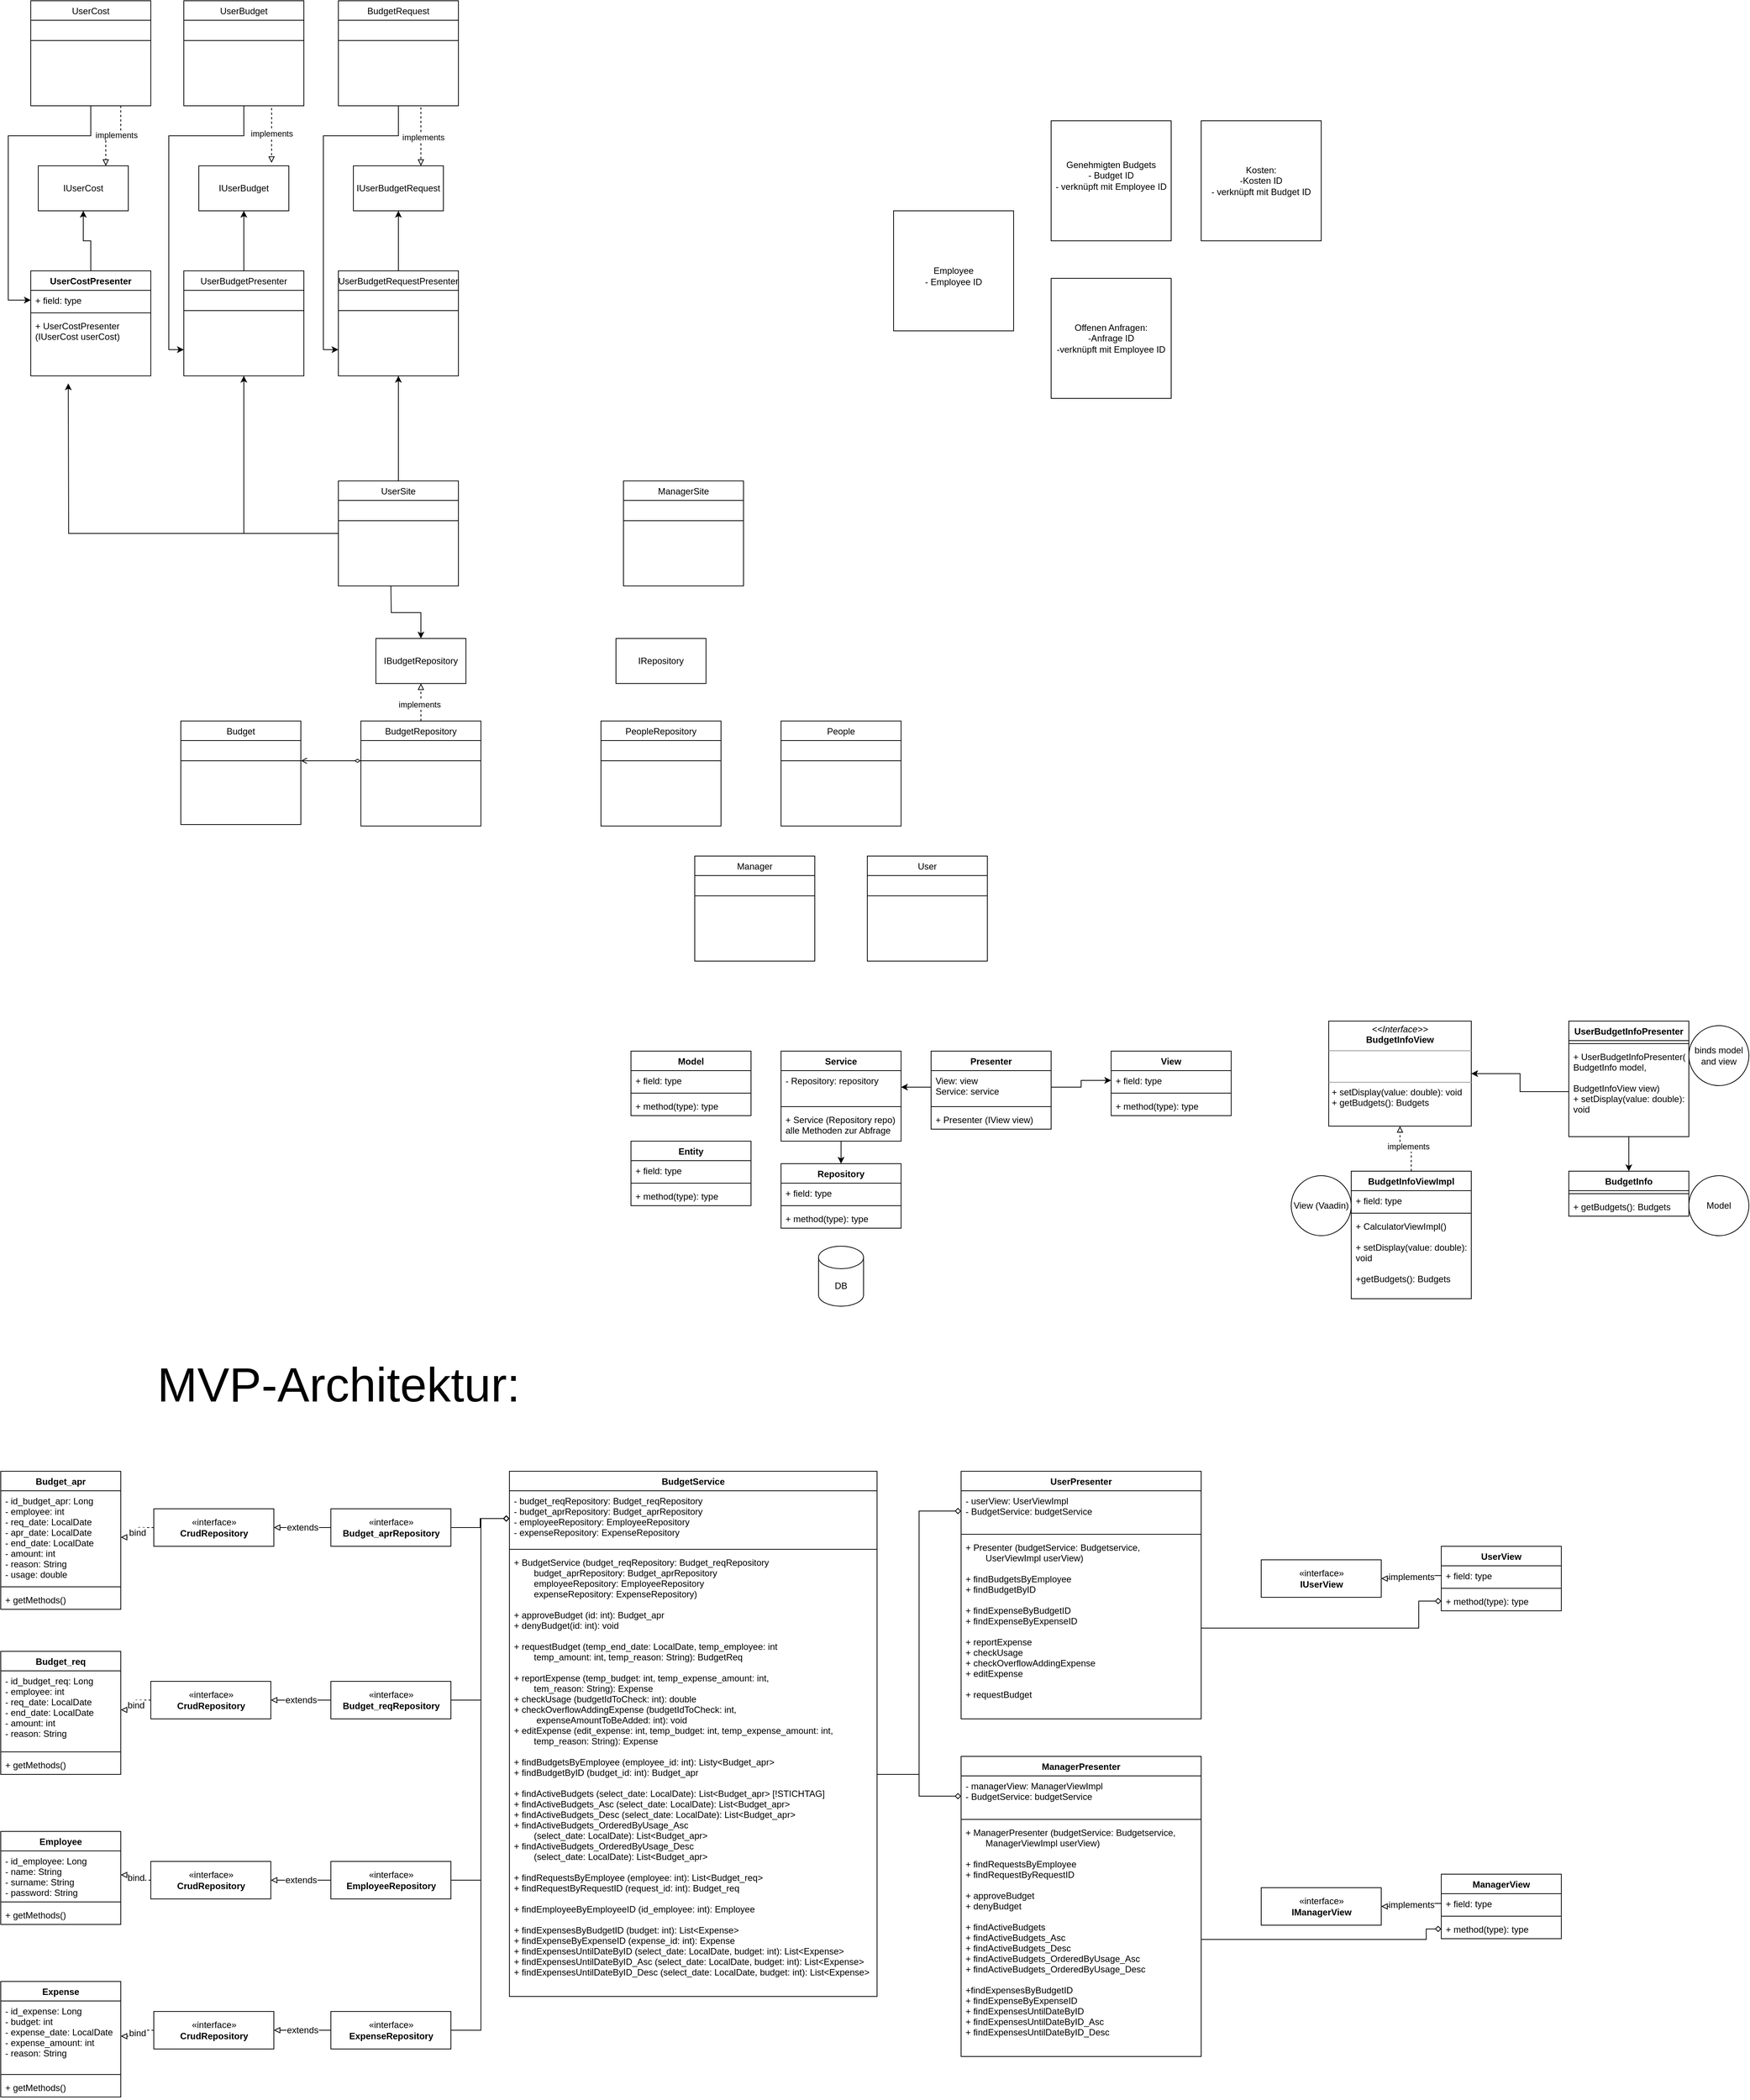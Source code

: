 <mxfile version="15.5.1" type="github">
  <diagram id="C5RBs43oDa-KdzZeNtuy" name="Page-1">
    <mxGraphModel dx="1933" dy="1779" grid="1" gridSize="10" guides="1" tooltips="1" connect="1" arrows="1" fold="1" page="1" pageScale="1" pageWidth="827" pageHeight="1169" math="0" shadow="0">
      <root>
        <mxCell id="WIyWlLk6GJQsqaUBKTNV-0" />
        <mxCell id="WIyWlLk6GJQsqaUBKTNV-1" parent="WIyWlLk6GJQsqaUBKTNV-0" />
        <mxCell id="zkfFHV4jXpPFQw0GAbJ--6" value="Budget" style="swimlane;fontStyle=0;align=center;verticalAlign=top;childLayout=stackLayout;horizontal=1;startSize=26;horizontalStack=0;resizeParent=1;resizeLast=0;collapsible=1;marginBottom=0;rounded=0;shadow=0;strokeWidth=1;" parent="WIyWlLk6GJQsqaUBKTNV-1" vertex="1">
          <mxGeometry x="120" y="360" width="160" height="138" as="geometry">
            <mxRectangle x="130" y="380" width="160" height="26" as="alternateBounds" />
          </mxGeometry>
        </mxCell>
        <mxCell id="zkfFHV4jXpPFQw0GAbJ--9" value="" style="line;html=1;strokeWidth=1;align=left;verticalAlign=middle;spacingTop=-1;spacingLeft=3;spacingRight=3;rotatable=0;labelPosition=right;points=[];portConstraint=eastwest;" parent="zkfFHV4jXpPFQw0GAbJ--6" vertex="1">
          <mxGeometry y="26" width="160" height="54" as="geometry" />
        </mxCell>
        <mxCell id="zkfFHV4jXpPFQw0GAbJ--13" value="BudgetRepository" style="swimlane;fontStyle=0;align=center;verticalAlign=top;childLayout=stackLayout;horizontal=1;startSize=26;horizontalStack=0;resizeParent=1;resizeLast=0;collapsible=1;marginBottom=0;rounded=0;shadow=0;strokeWidth=1;" parent="WIyWlLk6GJQsqaUBKTNV-1" vertex="1">
          <mxGeometry x="360" y="360" width="160" height="140" as="geometry">
            <mxRectangle x="340" y="380" width="170" height="26" as="alternateBounds" />
          </mxGeometry>
        </mxCell>
        <mxCell id="zkfFHV4jXpPFQw0GAbJ--15" value="" style="line;html=1;strokeWidth=1;align=left;verticalAlign=middle;spacingTop=-1;spacingLeft=3;spacingRight=3;rotatable=0;labelPosition=right;points=[];portConstraint=eastwest;" parent="zkfFHV4jXpPFQw0GAbJ--13" vertex="1">
          <mxGeometry y="26" width="160" height="54" as="geometry" />
        </mxCell>
        <mxCell id="nZhe0sgmVDZJJv8KCmCk-2" value="" style="endArrow=diamondThin;startArrow=open;html=1;rounded=0;edgeStyle=orthogonalEdgeStyle;endFill=0;startFill=0;" parent="WIyWlLk6GJQsqaUBKTNV-1" source="zkfFHV4jXpPFQw0GAbJ--9" edge="1">
          <mxGeometry width="50" height="50" relative="1" as="geometry">
            <mxPoint x="390" y="380" as="sourcePoint" />
            <mxPoint x="360" y="413" as="targetPoint" />
          </mxGeometry>
        </mxCell>
        <mxCell id="nZhe0sgmVDZJJv8KCmCk-3" value="IBudgetRepository" style="rounded=0;whiteSpace=wrap;html=1;" parent="WIyWlLk6GJQsqaUBKTNV-1" vertex="1">
          <mxGeometry x="380" y="250" width="120" height="60" as="geometry" />
        </mxCell>
        <mxCell id="nZhe0sgmVDZJJv8KCmCk-4" value="ManagerSite" style="swimlane;fontStyle=0;align=center;verticalAlign=top;childLayout=stackLayout;horizontal=1;startSize=26;horizontalStack=0;resizeParent=1;resizeLast=0;collapsible=1;marginBottom=0;rounded=0;shadow=0;strokeWidth=1;" parent="WIyWlLk6GJQsqaUBKTNV-1" vertex="1">
          <mxGeometry x="710" y="40" width="160" height="140" as="geometry">
            <mxRectangle x="340" y="380" width="170" height="26" as="alternateBounds" />
          </mxGeometry>
        </mxCell>
        <mxCell id="nZhe0sgmVDZJJv8KCmCk-5" value="" style="line;html=1;strokeWidth=1;align=left;verticalAlign=middle;spacingTop=-1;spacingLeft=3;spacingRight=3;rotatable=0;labelPosition=right;points=[];portConstraint=eastwest;" parent="nZhe0sgmVDZJJv8KCmCk-4" vertex="1">
          <mxGeometry y="26" width="160" height="54" as="geometry" />
        </mxCell>
        <mxCell id="4is07RZS0RkD9Gv5ySDK-18" style="edgeStyle=orthogonalEdgeStyle;rounded=0;orthogonalLoop=1;jettySize=auto;html=1;entryX=0.5;entryY=1;entryDx=0;entryDy=0;endArrow=classic;endFill=1;" parent="WIyWlLk6GJQsqaUBKTNV-1" source="nZhe0sgmVDZJJv8KCmCk-6" target="4is07RZS0RkD9Gv5ySDK-4" edge="1">
          <mxGeometry relative="1" as="geometry" />
        </mxCell>
        <mxCell id="4is07RZS0RkD9Gv5ySDK-19" style="edgeStyle=orthogonalEdgeStyle;rounded=0;orthogonalLoop=1;jettySize=auto;html=1;entryX=0.5;entryY=1;entryDx=0;entryDy=0;endArrow=classic;endFill=1;" parent="WIyWlLk6GJQsqaUBKTNV-1" source="nZhe0sgmVDZJJv8KCmCk-6" target="4is07RZS0RkD9Gv5ySDK-0" edge="1">
          <mxGeometry relative="1" as="geometry" />
        </mxCell>
        <mxCell id="4is07RZS0RkD9Gv5ySDK-20" style="edgeStyle=orthogonalEdgeStyle;rounded=0;orthogonalLoop=1;jettySize=auto;html=1;endArrow=classic;endFill=1;" parent="WIyWlLk6GJQsqaUBKTNV-1" source="nZhe0sgmVDZJJv8KCmCk-6" edge="1">
          <mxGeometry relative="1" as="geometry">
            <mxPoint x="-30" y="-90" as="targetPoint" />
          </mxGeometry>
        </mxCell>
        <mxCell id="nZhe0sgmVDZJJv8KCmCk-6" value="UserSite" style="swimlane;fontStyle=0;align=center;verticalAlign=top;childLayout=stackLayout;horizontal=1;startSize=26;horizontalStack=0;resizeParent=1;resizeLast=0;collapsible=1;marginBottom=0;rounded=0;shadow=0;strokeWidth=1;" parent="WIyWlLk6GJQsqaUBKTNV-1" vertex="1">
          <mxGeometry x="330" y="40" width="160" height="140" as="geometry">
            <mxRectangle x="340" y="380" width="170" height="26" as="alternateBounds" />
          </mxGeometry>
        </mxCell>
        <mxCell id="nZhe0sgmVDZJJv8KCmCk-7" value="" style="line;html=1;strokeWidth=1;align=left;verticalAlign=middle;spacingTop=-1;spacingLeft=3;spacingRight=3;rotatable=0;labelPosition=right;points=[];portConstraint=eastwest;" parent="nZhe0sgmVDZJJv8KCmCk-6" vertex="1">
          <mxGeometry y="26" width="160" height="54" as="geometry" />
        </mxCell>
        <mxCell id="nZhe0sgmVDZJJv8KCmCk-8" value="People" style="swimlane;fontStyle=0;align=center;verticalAlign=top;childLayout=stackLayout;horizontal=1;startSize=26;horizontalStack=0;resizeParent=1;resizeLast=0;collapsible=1;marginBottom=0;rounded=0;shadow=0;strokeWidth=1;" parent="WIyWlLk6GJQsqaUBKTNV-1" vertex="1">
          <mxGeometry x="920" y="360" width="160" height="140" as="geometry">
            <mxRectangle x="340" y="380" width="170" height="26" as="alternateBounds" />
          </mxGeometry>
        </mxCell>
        <mxCell id="nZhe0sgmVDZJJv8KCmCk-9" value="" style="line;html=1;strokeWidth=1;align=left;verticalAlign=middle;spacingTop=-1;spacingLeft=3;spacingRight=3;rotatable=0;labelPosition=right;points=[];portConstraint=eastwest;" parent="nZhe0sgmVDZJJv8KCmCk-8" vertex="1">
          <mxGeometry y="26" width="160" height="54" as="geometry" />
        </mxCell>
        <mxCell id="nZhe0sgmVDZJJv8KCmCk-10" value="PeopleRepository" style="swimlane;fontStyle=0;align=center;verticalAlign=top;childLayout=stackLayout;horizontal=1;startSize=26;horizontalStack=0;resizeParent=1;resizeLast=0;collapsible=1;marginBottom=0;rounded=0;shadow=0;strokeWidth=1;" parent="WIyWlLk6GJQsqaUBKTNV-1" vertex="1">
          <mxGeometry x="680" y="360" width="160" height="140" as="geometry">
            <mxRectangle x="340" y="380" width="170" height="26" as="alternateBounds" />
          </mxGeometry>
        </mxCell>
        <mxCell id="nZhe0sgmVDZJJv8KCmCk-11" value="" style="line;html=1;strokeWidth=1;align=left;verticalAlign=middle;spacingTop=-1;spacingLeft=3;spacingRight=3;rotatable=0;labelPosition=right;points=[];portConstraint=eastwest;" parent="nZhe0sgmVDZJJv8KCmCk-10" vertex="1">
          <mxGeometry y="26" width="160" height="54" as="geometry" />
        </mxCell>
        <mxCell id="nZhe0sgmVDZJJv8KCmCk-12" value="User" style="swimlane;fontStyle=0;align=center;verticalAlign=top;childLayout=stackLayout;horizontal=1;startSize=26;horizontalStack=0;resizeParent=1;resizeLast=0;collapsible=1;marginBottom=0;rounded=0;shadow=0;strokeWidth=1;" parent="WIyWlLk6GJQsqaUBKTNV-1" vertex="1">
          <mxGeometry x="1035" y="540" width="160" height="140" as="geometry">
            <mxRectangle x="340" y="380" width="170" height="26" as="alternateBounds" />
          </mxGeometry>
        </mxCell>
        <mxCell id="nZhe0sgmVDZJJv8KCmCk-13" value="" style="line;html=1;strokeWidth=1;align=left;verticalAlign=middle;spacingTop=-1;spacingLeft=3;spacingRight=3;rotatable=0;labelPosition=right;points=[];portConstraint=eastwest;" parent="nZhe0sgmVDZJJv8KCmCk-12" vertex="1">
          <mxGeometry y="26" width="160" height="54" as="geometry" />
        </mxCell>
        <mxCell id="nZhe0sgmVDZJJv8KCmCk-14" value="Manager" style="swimlane;fontStyle=0;align=center;verticalAlign=top;childLayout=stackLayout;horizontal=1;startSize=26;horizontalStack=0;resizeParent=1;resizeLast=0;collapsible=1;marginBottom=0;rounded=0;shadow=0;strokeWidth=1;" parent="WIyWlLk6GJQsqaUBKTNV-1" vertex="1">
          <mxGeometry x="805" y="540" width="160" height="140" as="geometry">
            <mxRectangle x="340" y="380" width="170" height="26" as="alternateBounds" />
          </mxGeometry>
        </mxCell>
        <mxCell id="nZhe0sgmVDZJJv8KCmCk-15" value="" style="line;html=1;strokeWidth=1;align=left;verticalAlign=middle;spacingTop=-1;spacingLeft=3;spacingRight=3;rotatable=0;labelPosition=right;points=[];portConstraint=eastwest;" parent="nZhe0sgmVDZJJv8KCmCk-14" vertex="1">
          <mxGeometry y="26" width="160" height="54" as="geometry" />
        </mxCell>
        <mxCell id="nZhe0sgmVDZJJv8KCmCk-16" value="IRepository" style="rounded=0;whiteSpace=wrap;html=1;" parent="WIyWlLk6GJQsqaUBKTNV-1" vertex="1">
          <mxGeometry x="700" y="250" width="120" height="60" as="geometry" />
        </mxCell>
        <mxCell id="4is07RZS0RkD9Gv5ySDK-41" style="edgeStyle=orthogonalEdgeStyle;rounded=0;orthogonalLoop=1;jettySize=auto;html=1;entryX=0.5;entryY=1;entryDx=0;entryDy=0;endArrow=classic;endFill=1;" parent="WIyWlLk6GJQsqaUBKTNV-1" source="4is07RZS0RkD9Gv5ySDK-0" target="4is07RZS0RkD9Gv5ySDK-7" edge="1">
          <mxGeometry relative="1" as="geometry" />
        </mxCell>
        <mxCell id="4is07RZS0RkD9Gv5ySDK-0" value="UserBudgetPresenter" style="swimlane;fontStyle=0;align=center;verticalAlign=top;childLayout=stackLayout;horizontal=1;startSize=26;horizontalStack=0;resizeParent=1;resizeLast=0;collapsible=1;marginBottom=0;rounded=0;shadow=0;strokeWidth=1;" parent="WIyWlLk6GJQsqaUBKTNV-1" vertex="1">
          <mxGeometry x="124" y="-240" width="160" height="140" as="geometry">
            <mxRectangle x="340" y="380" width="170" height="26" as="alternateBounds" />
          </mxGeometry>
        </mxCell>
        <mxCell id="4is07RZS0RkD9Gv5ySDK-1" value="" style="line;html=1;strokeWidth=1;align=left;verticalAlign=middle;spacingTop=-1;spacingLeft=3;spacingRight=3;rotatable=0;labelPosition=right;points=[];portConstraint=eastwest;" parent="4is07RZS0RkD9Gv5ySDK-0" vertex="1">
          <mxGeometry y="26" width="160" height="54" as="geometry" />
        </mxCell>
        <mxCell id="4is07RZS0RkD9Gv5ySDK-23" style="edgeStyle=orthogonalEdgeStyle;rounded=0;orthogonalLoop=1;jettySize=auto;html=1;dashed=1;endArrow=block;endFill=0;entryX=0.75;entryY=0;entryDx=0;entryDy=0;exitX=0.75;exitY=1;exitDx=0;exitDy=0;" parent="WIyWlLk6GJQsqaUBKTNV-1" source="4is07RZS0RkD9Gv5ySDK-9" target="4is07RZS0RkD9Gv5ySDK-6" edge="1">
          <mxGeometry relative="1" as="geometry">
            <Array as="points">
              <mxPoint x="40" y="-420" />
              <mxPoint x="20" y="-420" />
            </Array>
          </mxGeometry>
        </mxCell>
        <mxCell id="4is07RZS0RkD9Gv5ySDK-24" value="implements" style="edgeLabel;html=1;align=center;verticalAlign=middle;resizable=0;points=[];" parent="4is07RZS0RkD9Gv5ySDK-23" vertex="1" connectable="0">
          <mxGeometry x="-0.075" y="-1" relative="1" as="geometry">
            <mxPoint as="offset" />
          </mxGeometry>
        </mxCell>
        <mxCell id="4is07RZS0RkD9Gv5ySDK-42" style="edgeStyle=orthogonalEdgeStyle;rounded=0;orthogonalLoop=1;jettySize=auto;html=1;entryX=0.5;entryY=1;entryDx=0;entryDy=0;endArrow=classic;endFill=1;exitX=0.5;exitY=0;exitDx=0;exitDy=0;" parent="WIyWlLk6GJQsqaUBKTNV-1" source="4is07RZS0RkD9Gv5ySDK-45" target="4is07RZS0RkD9Gv5ySDK-6" edge="1">
          <mxGeometry relative="1" as="geometry">
            <mxPoint x="-5" y="-240" as="sourcePoint" />
          </mxGeometry>
        </mxCell>
        <mxCell id="4is07RZS0RkD9Gv5ySDK-40" style="edgeStyle=orthogonalEdgeStyle;rounded=0;orthogonalLoop=1;jettySize=auto;html=1;entryX=0.5;entryY=1;entryDx=0;entryDy=0;endArrow=classic;endFill=1;" parent="WIyWlLk6GJQsqaUBKTNV-1" source="4is07RZS0RkD9Gv5ySDK-4" target="4is07RZS0RkD9Gv5ySDK-8" edge="1">
          <mxGeometry relative="1" as="geometry" />
        </mxCell>
        <mxCell id="4is07RZS0RkD9Gv5ySDK-4" value="UserBudgetRequestPresenter" style="swimlane;fontStyle=0;align=center;verticalAlign=top;childLayout=stackLayout;horizontal=1;startSize=26;horizontalStack=0;resizeParent=1;resizeLast=0;collapsible=1;marginBottom=0;rounded=0;shadow=0;strokeWidth=1;" parent="WIyWlLk6GJQsqaUBKTNV-1" vertex="1">
          <mxGeometry x="330" y="-240" width="160" height="140" as="geometry">
            <mxRectangle x="340" y="380" width="170" height="26" as="alternateBounds" />
          </mxGeometry>
        </mxCell>
        <mxCell id="4is07RZS0RkD9Gv5ySDK-5" value="" style="line;html=1;strokeWidth=1;align=left;verticalAlign=middle;spacingTop=-1;spacingLeft=3;spacingRight=3;rotatable=0;labelPosition=right;points=[];portConstraint=eastwest;" parent="4is07RZS0RkD9Gv5ySDK-4" vertex="1">
          <mxGeometry y="26" width="160" height="54" as="geometry" />
        </mxCell>
        <mxCell id="4is07RZS0RkD9Gv5ySDK-6" value="IUserCost" style="rounded=0;whiteSpace=wrap;html=1;" parent="WIyWlLk6GJQsqaUBKTNV-1" vertex="1">
          <mxGeometry x="-70" y="-380" width="120" height="60" as="geometry" />
        </mxCell>
        <mxCell id="4is07RZS0RkD9Gv5ySDK-7" value="IUserBudget" style="rounded=0;whiteSpace=wrap;html=1;" parent="WIyWlLk6GJQsqaUBKTNV-1" vertex="1">
          <mxGeometry x="144" y="-380" width="120" height="60" as="geometry" />
        </mxCell>
        <mxCell id="4is07RZS0RkD9Gv5ySDK-8" value="IUserBudgetRequest" style="rounded=0;whiteSpace=wrap;html=1;" parent="WIyWlLk6GJQsqaUBKTNV-1" vertex="1">
          <mxGeometry x="350" y="-380" width="120" height="60" as="geometry" />
        </mxCell>
        <mxCell id="4is07RZS0RkD9Gv5ySDK-27" style="edgeStyle=orthogonalEdgeStyle;rounded=0;orthogonalLoop=1;jettySize=auto;html=1;entryX=0;entryY=0.5;entryDx=0;entryDy=0;endArrow=classic;endFill=1;" parent="WIyWlLk6GJQsqaUBKTNV-1" source="4is07RZS0RkD9Gv5ySDK-9" target="4is07RZS0RkD9Gv5ySDK-46" edge="1">
          <mxGeometry relative="1" as="geometry">
            <mxPoint x="-90" y="-180" as="targetPoint" />
            <Array as="points">
              <mxPoint y="-420" />
              <mxPoint x="-110" y="-420" />
              <mxPoint x="-110" y="-201" />
            </Array>
          </mxGeometry>
        </mxCell>
        <mxCell id="4is07RZS0RkD9Gv5ySDK-9" value="UserCost" style="swimlane;fontStyle=0;align=center;verticalAlign=top;childLayout=stackLayout;horizontal=1;startSize=26;horizontalStack=0;resizeParent=1;resizeLast=0;collapsible=1;marginBottom=0;rounded=0;shadow=0;strokeWidth=1;" parent="WIyWlLk6GJQsqaUBKTNV-1" vertex="1">
          <mxGeometry x="-80" y="-600" width="160" height="140" as="geometry">
            <mxRectangle x="340" y="380" width="170" height="26" as="alternateBounds" />
          </mxGeometry>
        </mxCell>
        <mxCell id="4is07RZS0RkD9Gv5ySDK-10" value="" style="line;html=1;strokeWidth=1;align=left;verticalAlign=middle;spacingTop=-1;spacingLeft=3;spacingRight=3;rotatable=0;labelPosition=right;points=[];portConstraint=eastwest;" parent="4is07RZS0RkD9Gv5ySDK-9" vertex="1">
          <mxGeometry y="26" width="160" height="54" as="geometry" />
        </mxCell>
        <mxCell id="4is07RZS0RkD9Gv5ySDK-28" style="edgeStyle=orthogonalEdgeStyle;rounded=0;orthogonalLoop=1;jettySize=auto;html=1;entryX=0;entryY=0.75;entryDx=0;entryDy=0;endArrow=classic;endFill=1;" parent="WIyWlLk6GJQsqaUBKTNV-1" source="4is07RZS0RkD9Gv5ySDK-11" target="4is07RZS0RkD9Gv5ySDK-0" edge="1">
          <mxGeometry relative="1" as="geometry">
            <Array as="points">
              <mxPoint x="204" y="-420" />
              <mxPoint x="104" y="-420" />
              <mxPoint x="104" y="-135" />
            </Array>
          </mxGeometry>
        </mxCell>
        <mxCell id="4is07RZS0RkD9Gv5ySDK-36" style="edgeStyle=orthogonalEdgeStyle;rounded=0;orthogonalLoop=1;jettySize=auto;html=1;entryX=0.808;entryY=-0.067;entryDx=0;entryDy=0;entryPerimeter=0;endArrow=block;endFill=0;exitX=0.75;exitY=1;exitDx=0;exitDy=0;dashed=1;" parent="WIyWlLk6GJQsqaUBKTNV-1" source="4is07RZS0RkD9Gv5ySDK-11" target="4is07RZS0RkD9Gv5ySDK-7" edge="1">
          <mxGeometry relative="1" as="geometry">
            <Array as="points">
              <mxPoint x="241" y="-460" />
            </Array>
          </mxGeometry>
        </mxCell>
        <mxCell id="4is07RZS0RkD9Gv5ySDK-38" value="implements" style="edgeLabel;html=1;align=center;verticalAlign=middle;resizable=0;points=[];" parent="4is07RZS0RkD9Gv5ySDK-36" vertex="1" connectable="0">
          <mxGeometry x="0.013" relative="1" as="geometry">
            <mxPoint as="offset" />
          </mxGeometry>
        </mxCell>
        <mxCell id="4is07RZS0RkD9Gv5ySDK-11" value="UserBudget" style="swimlane;fontStyle=0;align=center;verticalAlign=top;childLayout=stackLayout;horizontal=1;startSize=26;horizontalStack=0;resizeParent=1;resizeLast=0;collapsible=1;marginBottom=0;rounded=0;shadow=0;strokeWidth=1;" parent="WIyWlLk6GJQsqaUBKTNV-1" vertex="1">
          <mxGeometry x="124" y="-600" width="160" height="140" as="geometry">
            <mxRectangle x="340" y="380" width="170" height="26" as="alternateBounds" />
          </mxGeometry>
        </mxCell>
        <mxCell id="4is07RZS0RkD9Gv5ySDK-12" value="" style="line;html=1;strokeWidth=1;align=left;verticalAlign=middle;spacingTop=-1;spacingLeft=3;spacingRight=3;rotatable=0;labelPosition=right;points=[];portConstraint=eastwest;" parent="4is07RZS0RkD9Gv5ySDK-11" vertex="1">
          <mxGeometry y="26" width="160" height="54" as="geometry" />
        </mxCell>
        <mxCell id="4is07RZS0RkD9Gv5ySDK-29" style="edgeStyle=orthogonalEdgeStyle;rounded=0;orthogonalLoop=1;jettySize=auto;html=1;entryX=0;entryY=0.75;entryDx=0;entryDy=0;endArrow=classic;endFill=1;" parent="WIyWlLk6GJQsqaUBKTNV-1" source="4is07RZS0RkD9Gv5ySDK-13" target="4is07RZS0RkD9Gv5ySDK-4" edge="1">
          <mxGeometry relative="1" as="geometry">
            <Array as="points">
              <mxPoint x="410" y="-420" />
              <mxPoint x="310" y="-420" />
              <mxPoint x="310" y="-135" />
            </Array>
          </mxGeometry>
        </mxCell>
        <mxCell id="4is07RZS0RkD9Gv5ySDK-37" style="edgeStyle=orthogonalEdgeStyle;rounded=0;orthogonalLoop=1;jettySize=auto;html=1;entryX=0.75;entryY=0;entryDx=0;entryDy=0;endArrow=block;endFill=0;exitX=0.75;exitY=1;exitDx=0;exitDy=0;dashed=1;" parent="WIyWlLk6GJQsqaUBKTNV-1" source="4is07RZS0RkD9Gv5ySDK-13" target="4is07RZS0RkD9Gv5ySDK-8" edge="1">
          <mxGeometry relative="1" as="geometry">
            <Array as="points">
              <mxPoint x="440" y="-460" />
            </Array>
          </mxGeometry>
        </mxCell>
        <mxCell id="4is07RZS0RkD9Gv5ySDK-39" value="implements" style="edgeLabel;html=1;align=center;verticalAlign=middle;resizable=0;points=[];" parent="4is07RZS0RkD9Gv5ySDK-37" vertex="1" connectable="0">
          <mxGeometry x="0.156" y="3" relative="1" as="geometry">
            <mxPoint as="offset" />
          </mxGeometry>
        </mxCell>
        <mxCell id="4is07RZS0RkD9Gv5ySDK-13" value="BudgetRequest" style="swimlane;fontStyle=0;align=center;verticalAlign=top;childLayout=stackLayout;horizontal=1;startSize=26;horizontalStack=0;resizeParent=1;resizeLast=0;collapsible=1;marginBottom=0;rounded=0;shadow=0;strokeWidth=1;" parent="WIyWlLk6GJQsqaUBKTNV-1" vertex="1">
          <mxGeometry x="330" y="-600" width="160" height="140" as="geometry">
            <mxRectangle x="340" y="380" width="170" height="26" as="alternateBounds" />
          </mxGeometry>
        </mxCell>
        <mxCell id="4is07RZS0RkD9Gv5ySDK-14" value="" style="line;html=1;strokeWidth=1;align=left;verticalAlign=middle;spacingTop=-1;spacingLeft=3;spacingRight=3;rotatable=0;labelPosition=right;points=[];portConstraint=eastwest;" parent="4is07RZS0RkD9Gv5ySDK-13" vertex="1">
          <mxGeometry y="26" width="160" height="54" as="geometry" />
        </mxCell>
        <mxCell id="4is07RZS0RkD9Gv5ySDK-15" value="" style="endArrow=block;html=1;rounded=0;edgeStyle=orthogonalEdgeStyle;entryX=0.5;entryY=1;entryDx=0;entryDy=0;exitX=0.5;exitY=0;exitDx=0;exitDy=0;dashed=1;endFill=0;" parent="WIyWlLk6GJQsqaUBKTNV-1" source="zkfFHV4jXpPFQw0GAbJ--13" target="nZhe0sgmVDZJJv8KCmCk-3" edge="1">
          <mxGeometry width="50" height="50" relative="1" as="geometry">
            <mxPoint x="300" y="360" as="sourcePoint" />
            <mxPoint x="350" y="310" as="targetPoint" />
          </mxGeometry>
        </mxCell>
        <mxCell id="4is07RZS0RkD9Gv5ySDK-16" value="implements" style="edgeLabel;html=1;align=center;verticalAlign=middle;resizable=0;points=[];" parent="4is07RZS0RkD9Gv5ySDK-15" vertex="1" connectable="0">
          <mxGeometry x="-0.12" y="2" relative="1" as="geometry">
            <mxPoint as="offset" />
          </mxGeometry>
        </mxCell>
        <mxCell id="4is07RZS0RkD9Gv5ySDK-17" value="" style="endArrow=classic;html=1;rounded=0;edgeStyle=orthogonalEdgeStyle;entryX=0.5;entryY=0;entryDx=0;entryDy=0;" parent="WIyWlLk6GJQsqaUBKTNV-1" target="nZhe0sgmVDZJJv8KCmCk-3" edge="1">
          <mxGeometry width="50" height="50" relative="1" as="geometry">
            <mxPoint x="400" y="180" as="sourcePoint" />
            <mxPoint x="450" y="180" as="targetPoint" />
          </mxGeometry>
        </mxCell>
        <mxCell id="4is07RZS0RkD9Gv5ySDK-45" value="UserCostPresenter" style="swimlane;fontStyle=1;align=center;verticalAlign=top;childLayout=stackLayout;horizontal=1;startSize=26;horizontalStack=0;resizeParent=1;resizeParentMax=0;resizeLast=0;collapsible=1;marginBottom=0;" parent="WIyWlLk6GJQsqaUBKTNV-1" vertex="1">
          <mxGeometry x="-80" y="-240" width="160" height="140" as="geometry" />
        </mxCell>
        <mxCell id="4is07RZS0RkD9Gv5ySDK-46" value="+ field: type" style="text;strokeColor=none;fillColor=none;align=left;verticalAlign=top;spacingLeft=4;spacingRight=4;overflow=hidden;rotatable=0;points=[[0,0.5],[1,0.5]];portConstraint=eastwest;" parent="4is07RZS0RkD9Gv5ySDK-45" vertex="1">
          <mxGeometry y="26" width="160" height="26" as="geometry" />
        </mxCell>
        <mxCell id="4is07RZS0RkD9Gv5ySDK-47" value="" style="line;strokeWidth=1;fillColor=none;align=left;verticalAlign=middle;spacingTop=-1;spacingLeft=3;spacingRight=3;rotatable=0;labelPosition=right;points=[];portConstraint=eastwest;" parent="4is07RZS0RkD9Gv5ySDK-45" vertex="1">
          <mxGeometry y="52" width="160" height="8" as="geometry" />
        </mxCell>
        <mxCell id="4is07RZS0RkD9Gv5ySDK-48" value="+ UserCostPresenter&#xa;(IUserCost userCost)" style="text;strokeColor=none;fillColor=none;align=left;verticalAlign=top;spacingLeft=4;spacingRight=4;overflow=hidden;rotatable=0;points=[[0,0.5],[1,0.5]];portConstraint=eastwest;" parent="4is07RZS0RkD9Gv5ySDK-45" vertex="1">
          <mxGeometry y="60" width="160" height="80" as="geometry" />
        </mxCell>
        <mxCell id="4is07RZS0RkD9Gv5ySDK-51" value="&lt;div&gt;Offenen Anfragen:&lt;/div&gt;&lt;div&gt;-Anfrage ID&lt;br&gt;&lt;/div&gt;&lt;div&gt;-verknüpft mit Employee ID&lt;br&gt;&lt;/div&gt;" style="whiteSpace=wrap;html=1;aspect=fixed;" parent="WIyWlLk6GJQsqaUBKTNV-1" vertex="1">
          <mxGeometry x="1280" y="-230" width="160" height="160" as="geometry" />
        </mxCell>
        <mxCell id="4is07RZS0RkD9Gv5ySDK-52" value="&lt;div&gt;Genehmigten Budgets&lt;/div&gt;&lt;div&gt;- Budget ID&lt;/div&gt;&lt;div&gt;- verknüpft mit Employee ID&lt;/div&gt;&lt;div&gt;&lt;br&gt;&lt;/div&gt;" style="whiteSpace=wrap;html=1;aspect=fixed;" parent="WIyWlLk6GJQsqaUBKTNV-1" vertex="1">
          <mxGeometry x="1280" y="-440" width="160" height="160" as="geometry" />
        </mxCell>
        <mxCell id="4is07RZS0RkD9Gv5ySDK-53" value="&lt;div&gt;Kosten:&lt;/div&gt;&lt;div&gt;-Kosten ID&lt;br&gt;&lt;/div&gt;&lt;div&gt;- verknüpft mit Budget ID&lt;br&gt;&lt;/div&gt;" style="whiteSpace=wrap;html=1;aspect=fixed;" parent="WIyWlLk6GJQsqaUBKTNV-1" vertex="1">
          <mxGeometry x="1480" y="-440" width="160" height="160" as="geometry" />
        </mxCell>
        <mxCell id="4is07RZS0RkD9Gv5ySDK-54" value="&lt;div&gt;&lt;br&gt;&lt;/div&gt;&lt;div&gt;Employee&lt;/div&gt;&lt;div&gt;- Employee ID&lt;br&gt;&lt;/div&gt;" style="whiteSpace=wrap;html=1;aspect=fixed;" parent="WIyWlLk6GJQsqaUBKTNV-1" vertex="1">
          <mxGeometry x="1070" y="-320" width="160" height="160" as="geometry" />
        </mxCell>
        <mxCell id="4is07RZS0RkD9Gv5ySDK-55" value="Model" style="swimlane;fontStyle=1;align=center;verticalAlign=top;childLayout=stackLayout;horizontal=1;startSize=26;horizontalStack=0;resizeParent=1;resizeParentMax=0;resizeLast=0;collapsible=1;marginBottom=0;" parent="WIyWlLk6GJQsqaUBKTNV-1" vertex="1">
          <mxGeometry x="720" y="800" width="160" height="86" as="geometry" />
        </mxCell>
        <mxCell id="4is07RZS0RkD9Gv5ySDK-56" value="+ field: type" style="text;strokeColor=none;fillColor=none;align=left;verticalAlign=top;spacingLeft=4;spacingRight=4;overflow=hidden;rotatable=0;points=[[0,0.5],[1,0.5]];portConstraint=eastwest;" parent="4is07RZS0RkD9Gv5ySDK-55" vertex="1">
          <mxGeometry y="26" width="160" height="26" as="geometry" />
        </mxCell>
        <mxCell id="4is07RZS0RkD9Gv5ySDK-57" value="" style="line;strokeWidth=1;fillColor=none;align=left;verticalAlign=middle;spacingTop=-1;spacingLeft=3;spacingRight=3;rotatable=0;labelPosition=right;points=[];portConstraint=eastwest;" parent="4is07RZS0RkD9Gv5ySDK-55" vertex="1">
          <mxGeometry y="52" width="160" height="8" as="geometry" />
        </mxCell>
        <mxCell id="4is07RZS0RkD9Gv5ySDK-58" value="+ method(type): type" style="text;strokeColor=none;fillColor=none;align=left;verticalAlign=top;spacingLeft=4;spacingRight=4;overflow=hidden;rotatable=0;points=[[0,0.5],[1,0.5]];portConstraint=eastwest;" parent="4is07RZS0RkD9Gv5ySDK-55" vertex="1">
          <mxGeometry y="60" width="160" height="26" as="geometry" />
        </mxCell>
        <mxCell id="4is07RZS0RkD9Gv5ySDK-82" style="edgeStyle=orthogonalEdgeStyle;rounded=0;orthogonalLoop=1;jettySize=auto;html=1;endArrow=classic;endFill=1;" parent="WIyWlLk6GJQsqaUBKTNV-1" source="4is07RZS0RkD9Gv5ySDK-59" target="4is07RZS0RkD9Gv5ySDK-67" edge="1">
          <mxGeometry relative="1" as="geometry" />
        </mxCell>
        <mxCell id="4is07RZS0RkD9Gv5ySDK-59" value="Service" style="swimlane;fontStyle=1;align=center;verticalAlign=top;childLayout=stackLayout;horizontal=1;startSize=26;horizontalStack=0;resizeParent=1;resizeParentMax=0;resizeLast=0;collapsible=1;marginBottom=0;" parent="WIyWlLk6GJQsqaUBKTNV-1" vertex="1">
          <mxGeometry x="920" y="800" width="160" height="120" as="geometry" />
        </mxCell>
        <mxCell id="4is07RZS0RkD9Gv5ySDK-60" value="- Repository: repository" style="text;strokeColor=none;fillColor=none;align=left;verticalAlign=top;spacingLeft=4;spacingRight=4;overflow=hidden;rotatable=0;points=[[0,0.5],[1,0.5]];portConstraint=eastwest;" parent="4is07RZS0RkD9Gv5ySDK-59" vertex="1">
          <mxGeometry y="26" width="160" height="44" as="geometry" />
        </mxCell>
        <mxCell id="4is07RZS0RkD9Gv5ySDK-61" value="" style="line;strokeWidth=1;fillColor=none;align=left;verticalAlign=middle;spacingTop=-1;spacingLeft=3;spacingRight=3;rotatable=0;labelPosition=right;points=[];portConstraint=eastwest;" parent="4is07RZS0RkD9Gv5ySDK-59" vertex="1">
          <mxGeometry y="70" width="160" height="8" as="geometry" />
        </mxCell>
        <mxCell id="4is07RZS0RkD9Gv5ySDK-62" value="+ Service (Repository repo)&#xa;alle Methoden zur Abfrage" style="text;strokeColor=none;fillColor=none;align=left;verticalAlign=top;spacingLeft=4;spacingRight=4;overflow=hidden;rotatable=0;points=[[0,0.5],[1,0.5]];portConstraint=eastwest;" parent="4is07RZS0RkD9Gv5ySDK-59" vertex="1">
          <mxGeometry y="78" width="160" height="42" as="geometry" />
        </mxCell>
        <mxCell id="4is07RZS0RkD9Gv5ySDK-63" value="Presenter" style="swimlane;fontStyle=1;align=center;verticalAlign=top;childLayout=stackLayout;horizontal=1;startSize=26;horizontalStack=0;resizeParent=1;resizeParentMax=0;resizeLast=0;collapsible=1;marginBottom=0;" parent="WIyWlLk6GJQsqaUBKTNV-1" vertex="1">
          <mxGeometry x="1120" y="800" width="160" height="104" as="geometry" />
        </mxCell>
        <mxCell id="4is07RZS0RkD9Gv5ySDK-64" value="View: view&#xa;Service: service&#xa;" style="text;strokeColor=none;fillColor=none;align=left;verticalAlign=top;spacingLeft=4;spacingRight=4;overflow=hidden;rotatable=0;points=[[0,0.5],[1,0.5]];portConstraint=eastwest;" parent="4is07RZS0RkD9Gv5ySDK-63" vertex="1">
          <mxGeometry y="26" width="160" height="44" as="geometry" />
        </mxCell>
        <mxCell id="4is07RZS0RkD9Gv5ySDK-65" value="" style="line;strokeWidth=1;fillColor=none;align=left;verticalAlign=middle;spacingTop=-1;spacingLeft=3;spacingRight=3;rotatable=0;labelPosition=right;points=[];portConstraint=eastwest;" parent="4is07RZS0RkD9Gv5ySDK-63" vertex="1">
          <mxGeometry y="70" width="160" height="8" as="geometry" />
        </mxCell>
        <mxCell id="4is07RZS0RkD9Gv5ySDK-66" value="+ Presenter (IView view)" style="text;strokeColor=none;fillColor=none;align=left;verticalAlign=top;spacingLeft=4;spacingRight=4;overflow=hidden;rotatable=0;points=[[0,0.5],[1,0.5]];portConstraint=eastwest;" parent="4is07RZS0RkD9Gv5ySDK-63" vertex="1">
          <mxGeometry y="78" width="160" height="26" as="geometry" />
        </mxCell>
        <mxCell id="4is07RZS0RkD9Gv5ySDK-67" value="Repository" style="swimlane;fontStyle=1;align=center;verticalAlign=top;childLayout=stackLayout;horizontal=1;startSize=26;horizontalStack=0;resizeParent=1;resizeParentMax=0;resizeLast=0;collapsible=1;marginBottom=0;" parent="WIyWlLk6GJQsqaUBKTNV-1" vertex="1">
          <mxGeometry x="920" y="950" width="160" height="86" as="geometry" />
        </mxCell>
        <mxCell id="4is07RZS0RkD9Gv5ySDK-68" value="+ field: type" style="text;strokeColor=none;fillColor=none;align=left;verticalAlign=top;spacingLeft=4;spacingRight=4;overflow=hidden;rotatable=0;points=[[0,0.5],[1,0.5]];portConstraint=eastwest;" parent="4is07RZS0RkD9Gv5ySDK-67" vertex="1">
          <mxGeometry y="26" width="160" height="26" as="geometry" />
        </mxCell>
        <mxCell id="4is07RZS0RkD9Gv5ySDK-69" value="" style="line;strokeWidth=1;fillColor=none;align=left;verticalAlign=middle;spacingTop=-1;spacingLeft=3;spacingRight=3;rotatable=0;labelPosition=right;points=[];portConstraint=eastwest;" parent="4is07RZS0RkD9Gv5ySDK-67" vertex="1">
          <mxGeometry y="52" width="160" height="8" as="geometry" />
        </mxCell>
        <mxCell id="4is07RZS0RkD9Gv5ySDK-70" value="+ method(type): type" style="text;strokeColor=none;fillColor=none;align=left;verticalAlign=top;spacingLeft=4;spacingRight=4;overflow=hidden;rotatable=0;points=[[0,0.5],[1,0.5]];portConstraint=eastwest;" parent="4is07RZS0RkD9Gv5ySDK-67" vertex="1">
          <mxGeometry y="60" width="160" height="26" as="geometry" />
        </mxCell>
        <mxCell id="4is07RZS0RkD9Gv5ySDK-71" value="View" style="swimlane;fontStyle=1;align=center;verticalAlign=top;childLayout=stackLayout;horizontal=1;startSize=26;horizontalStack=0;resizeParent=1;resizeParentMax=0;resizeLast=0;collapsible=1;marginBottom=0;" parent="WIyWlLk6GJQsqaUBKTNV-1" vertex="1">
          <mxGeometry x="1360" y="800" width="160" height="86" as="geometry" />
        </mxCell>
        <mxCell id="4is07RZS0RkD9Gv5ySDK-72" value="+ field: type" style="text;strokeColor=none;fillColor=none;align=left;verticalAlign=top;spacingLeft=4;spacingRight=4;overflow=hidden;rotatable=0;points=[[0,0.5],[1,0.5]];portConstraint=eastwest;" parent="4is07RZS0RkD9Gv5ySDK-71" vertex="1">
          <mxGeometry y="26" width="160" height="26" as="geometry" />
        </mxCell>
        <mxCell id="4is07RZS0RkD9Gv5ySDK-73" value="" style="line;strokeWidth=1;fillColor=none;align=left;verticalAlign=middle;spacingTop=-1;spacingLeft=3;spacingRight=3;rotatable=0;labelPosition=right;points=[];portConstraint=eastwest;" parent="4is07RZS0RkD9Gv5ySDK-71" vertex="1">
          <mxGeometry y="52" width="160" height="8" as="geometry" />
        </mxCell>
        <mxCell id="4is07RZS0RkD9Gv5ySDK-74" value="+ method(type): type" style="text;strokeColor=none;fillColor=none;align=left;verticalAlign=top;spacingLeft=4;spacingRight=4;overflow=hidden;rotatable=0;points=[[0,0.5],[1,0.5]];portConstraint=eastwest;" parent="4is07RZS0RkD9Gv5ySDK-71" vertex="1">
          <mxGeometry y="60" width="160" height="26" as="geometry" />
        </mxCell>
        <mxCell id="4is07RZS0RkD9Gv5ySDK-75" value="DB" style="shape=cylinder3;whiteSpace=wrap;html=1;boundedLbl=1;backgroundOutline=1;size=15;" parent="WIyWlLk6GJQsqaUBKTNV-1" vertex="1">
          <mxGeometry x="970" y="1060" width="60" height="80" as="geometry" />
        </mxCell>
        <mxCell id="4is07RZS0RkD9Gv5ySDK-76" value="Entity" style="swimlane;fontStyle=1;align=center;verticalAlign=top;childLayout=stackLayout;horizontal=1;startSize=26;horizontalStack=0;resizeParent=1;resizeParentMax=0;resizeLast=0;collapsible=1;marginBottom=0;" parent="WIyWlLk6GJQsqaUBKTNV-1" vertex="1">
          <mxGeometry x="720" y="920" width="160" height="86" as="geometry" />
        </mxCell>
        <mxCell id="4is07RZS0RkD9Gv5ySDK-77" value="+ field: type" style="text;strokeColor=none;fillColor=none;align=left;verticalAlign=top;spacingLeft=4;spacingRight=4;overflow=hidden;rotatable=0;points=[[0,0.5],[1,0.5]];portConstraint=eastwest;" parent="4is07RZS0RkD9Gv5ySDK-76" vertex="1">
          <mxGeometry y="26" width="160" height="26" as="geometry" />
        </mxCell>
        <mxCell id="4is07RZS0RkD9Gv5ySDK-78" value="" style="line;strokeWidth=1;fillColor=none;align=left;verticalAlign=middle;spacingTop=-1;spacingLeft=3;spacingRight=3;rotatable=0;labelPosition=right;points=[];portConstraint=eastwest;" parent="4is07RZS0RkD9Gv5ySDK-76" vertex="1">
          <mxGeometry y="52" width="160" height="8" as="geometry" />
        </mxCell>
        <mxCell id="4is07RZS0RkD9Gv5ySDK-79" value="+ method(type): type" style="text;strokeColor=none;fillColor=none;align=left;verticalAlign=top;spacingLeft=4;spacingRight=4;overflow=hidden;rotatable=0;points=[[0,0.5],[1,0.5]];portConstraint=eastwest;" parent="4is07RZS0RkD9Gv5ySDK-76" vertex="1">
          <mxGeometry y="60" width="160" height="26" as="geometry" />
        </mxCell>
        <mxCell id="4is07RZS0RkD9Gv5ySDK-80" style="edgeStyle=orthogonalEdgeStyle;rounded=0;orthogonalLoop=1;jettySize=auto;html=1;entryX=0;entryY=0.5;entryDx=0;entryDy=0;endArrow=classic;endFill=1;" parent="WIyWlLk6GJQsqaUBKTNV-1" source="4is07RZS0RkD9Gv5ySDK-64" target="4is07RZS0RkD9Gv5ySDK-72" edge="1">
          <mxGeometry relative="1" as="geometry" />
        </mxCell>
        <mxCell id="4is07RZS0RkD9Gv5ySDK-81" style="edgeStyle=orthogonalEdgeStyle;rounded=0;orthogonalLoop=1;jettySize=auto;html=1;endArrow=classic;endFill=1;" parent="WIyWlLk6GJQsqaUBKTNV-1" source="4is07RZS0RkD9Gv5ySDK-64" target="4is07RZS0RkD9Gv5ySDK-60" edge="1">
          <mxGeometry relative="1" as="geometry" />
        </mxCell>
        <mxCell id="L0ragQxeA87yb5PTP1oc-0" value="&lt;font style=&quot;font-size: 64px&quot;&gt;MVP-Architektur:&lt;/font&gt;" style="text;html=1;align=center;verticalAlign=middle;resizable=0;points=[];autosize=1;strokeColor=none;fillColor=none;" vertex="1" parent="WIyWlLk6GJQsqaUBKTNV-1">
          <mxGeometry x="80" y="1230" width="500" height="30" as="geometry" />
        </mxCell>
        <mxCell id="L0ragQxeA87yb5PTP1oc-1" value="Budget_apr" style="swimlane;fontStyle=1;align=center;verticalAlign=top;childLayout=stackLayout;horizontal=1;startSize=26;horizontalStack=0;resizeParent=1;resizeParentMax=0;resizeLast=0;collapsible=1;marginBottom=0;" vertex="1" parent="WIyWlLk6GJQsqaUBKTNV-1">
          <mxGeometry x="-120" y="1360" width="160" height="184" as="geometry" />
        </mxCell>
        <mxCell id="L0ragQxeA87yb5PTP1oc-2" value="- id_budget_apr: Long&#xa;- employee: int&#xa;- req_date: LocalDate&#xa;- apr_date: LocalDate&#xa;- end_date: LocalDate&#xa;- amount: int&#xa;- reason: String&#xa;- usage: double&#xa;" style="text;strokeColor=none;fillColor=none;align=left;verticalAlign=top;spacingLeft=4;spacingRight=4;overflow=hidden;rotatable=0;points=[[0,0.5],[1,0.5]];portConstraint=eastwest;" vertex="1" parent="L0ragQxeA87yb5PTP1oc-1">
          <mxGeometry y="26" width="160" height="124" as="geometry" />
        </mxCell>
        <mxCell id="L0ragQxeA87yb5PTP1oc-3" value="" style="line;strokeWidth=1;fillColor=none;align=left;verticalAlign=middle;spacingTop=-1;spacingLeft=3;spacingRight=3;rotatable=0;labelPosition=right;points=[];portConstraint=eastwest;" vertex="1" parent="L0ragQxeA87yb5PTP1oc-1">
          <mxGeometry y="150" width="160" height="8" as="geometry" />
        </mxCell>
        <mxCell id="L0ragQxeA87yb5PTP1oc-4" value="+ getMethods()" style="text;strokeColor=none;fillColor=none;align=left;verticalAlign=top;spacingLeft=4;spacingRight=4;overflow=hidden;rotatable=0;points=[[0,0.5],[1,0.5]];portConstraint=eastwest;" vertex="1" parent="L0ragQxeA87yb5PTP1oc-1">
          <mxGeometry y="158" width="160" height="26" as="geometry" />
        </mxCell>
        <mxCell id="L0ragQxeA87yb5PTP1oc-9" value="BudgetService" style="swimlane;fontStyle=1;align=center;verticalAlign=top;childLayout=stackLayout;horizontal=1;startSize=26;horizontalStack=0;resizeParent=1;resizeParentMax=0;resizeLast=0;collapsible=1;marginBottom=0;" vertex="1" parent="WIyWlLk6GJQsqaUBKTNV-1">
          <mxGeometry x="558" y="1360" width="490" height="700" as="geometry" />
        </mxCell>
        <mxCell id="L0ragQxeA87yb5PTP1oc-10" value="- budget_reqRepository: Budget_reqRepository&#xa;- budget_aprRepository: Budget_aprRepository&#xa;- employeeRepository: EmployeeRepository&#xa;- expenseRepository: ExpenseRepository&#xa;" style="text;strokeColor=none;fillColor=none;align=left;verticalAlign=top;spacingLeft=4;spacingRight=4;overflow=hidden;rotatable=0;points=[[0,0.5],[1,0.5]];portConstraint=eastwest;" vertex="1" parent="L0ragQxeA87yb5PTP1oc-9">
          <mxGeometry y="26" width="490" height="74" as="geometry" />
        </mxCell>
        <mxCell id="L0ragQxeA87yb5PTP1oc-11" value="" style="line;strokeWidth=1;fillColor=none;align=left;verticalAlign=middle;spacingTop=-1;spacingLeft=3;spacingRight=3;rotatable=0;labelPosition=right;points=[];portConstraint=eastwest;" vertex="1" parent="L0ragQxeA87yb5PTP1oc-9">
          <mxGeometry y="100" width="490" height="8" as="geometry" />
        </mxCell>
        <mxCell id="L0ragQxeA87yb5PTP1oc-12" value="+ BudgetService (budget_reqRepository: Budget_reqRepository&#xa;        budget_aprRepository: Budget_aprRepository&#xa;        employeeRepository: EmployeeRepository&#xa;        expenseRepository: ExpenseRepository)&#xa;&#xa;+ approveBudget (id: int): Budget_apr&#xa;+ denyBudget(id: int): void&#xa;&#xa;+ requestBudget (temp_end_date: LocalDate, temp_employee: int&#xa;        temp_amount: int, temp_reason: String): BudgetReq&#xa;&#xa;+ reportExpense (temp_budget: int, temp_expense_amount: int, &#xa;        tem_reason: String): Expense&#xa;+ checkUsage (budgetIdToCheck: int): double&#xa;+ checkOverflowAddingExpense (budgetIdToCheck: int,&#xa;         expenseAmountToBeAdded: int): void&#xa;+ editExpense (edit_expense: int, temp_budget: int, temp_expense_amount: int,&#xa;        temp_reason: String): Expense&#xa;&#xa;+ findBudgetsByEmployee (employee_id: int): Listy&lt;Budget_apr&gt;&#xa;+ findBudgetByID (budget_id: int): Budget_apr&#xa;&#xa;+ findActiveBudgets (select_date: LocalDate): List&lt;Budget_apr&gt; [!STICHTAG]&#xa;+ findActiveBudgets_Asc (select_date: LocalDate): List&lt;Budget_apr&gt;&#xa;+ findActiveBudgets_Desc (select_date: LocalDate): List&lt;Budget_apr&gt;&#xa;+ findActiveBudgets_OrderedByUsage_Asc &#xa;        (select_date: LocalDate): List&lt;Budget_apr&gt;&#xa;+ findActiveBudgets_OrderedByUsage_Desc&#xa;        (select_date: LocalDate): List&lt;Budget_apr&gt;&#xa;&#xa;+ findRequestsByEmployee (employee: int): List&lt;Budget_req&gt;&#xa;+ findRequestByRequestID (request_id: int): Budget_req&#xa;&#xa;+ findEmployeeByEmployeeID (id_employee: int): Employee&#xa;&#xa;+ findExpensesByBudgetID (budget: int): List&lt;Expense&gt;&#xa;+ findExpenseByExpenseID (expense_id: int): Expense&#xa;+ findExpensesUntilDateByID (select_date: LocalDate, budget: int): List&lt;Expense&gt;&#xa;+ findExpensesUntilDateByID_Asc (select_date: LocalDate, budget: int): List&lt;Expense&gt;&#xa;+ findExpensesUntilDateByID_Desc (select_date: LocalDate, budget: int): List&lt;Expense&gt;&#xa;&#xa;&#xa;&#xa;&#xa;&#xa;" style="text;strokeColor=none;fillColor=none;align=left;verticalAlign=top;spacingLeft=4;spacingRight=4;overflow=hidden;rotatable=0;points=[[0,0.5],[1,0.5]];portConstraint=eastwest;" vertex="1" parent="L0ragQxeA87yb5PTP1oc-9">
          <mxGeometry y="108" width="490" height="592" as="geometry" />
        </mxCell>
        <mxCell id="L0ragQxeA87yb5PTP1oc-13" value="UserPresenter" style="swimlane;fontStyle=1;align=center;verticalAlign=top;childLayout=stackLayout;horizontal=1;startSize=26;horizontalStack=0;resizeParent=1;resizeParentMax=0;resizeLast=0;collapsible=1;marginBottom=0;" vertex="1" parent="WIyWlLk6GJQsqaUBKTNV-1">
          <mxGeometry x="1160" y="1360" width="320" height="330" as="geometry" />
        </mxCell>
        <mxCell id="L0ragQxeA87yb5PTP1oc-14" value="- userView: UserViewImpl&#xa;- BudgetService: budgetService&#xa;" style="text;strokeColor=none;fillColor=none;align=left;verticalAlign=top;spacingLeft=4;spacingRight=4;overflow=hidden;rotatable=0;points=[[0,0.5],[1,0.5]];portConstraint=eastwest;" vertex="1" parent="L0ragQxeA87yb5PTP1oc-13">
          <mxGeometry y="26" width="320" height="54" as="geometry" />
        </mxCell>
        <mxCell id="L0ragQxeA87yb5PTP1oc-15" value="" style="line;strokeWidth=1;fillColor=none;align=left;verticalAlign=middle;spacingTop=-1;spacingLeft=3;spacingRight=3;rotatable=0;labelPosition=right;points=[];portConstraint=eastwest;" vertex="1" parent="L0ragQxeA87yb5PTP1oc-13">
          <mxGeometry y="80" width="320" height="8" as="geometry" />
        </mxCell>
        <mxCell id="L0ragQxeA87yb5PTP1oc-16" value="+ Presenter (budgetService: Budgetservice,&#xa;        UserViewImpl userView)&#xa;&#xa;+ findBudgetsByEmployee&#xa;+ findBudgetByID&#xa;&#xa;+ findExpenseByBudgetID&#xa;+ findExpenseByExpenseID&#xa;&#xa;+ reportExpense&#xa;+ checkUsage&#xa;+ checkOverflowAddingExpense&#xa;+ editExpense&#xa;&#xa;+ requestBudget" style="text;strokeColor=none;fillColor=none;align=left;verticalAlign=top;spacingLeft=4;spacingRight=4;overflow=hidden;rotatable=0;points=[[0,0.5],[1,0.5]];portConstraint=eastwest;" vertex="1" parent="L0ragQxeA87yb5PTP1oc-13">
          <mxGeometry y="88" width="320" height="242" as="geometry" />
        </mxCell>
        <mxCell id="L0ragQxeA87yb5PTP1oc-17" value="UserView" style="swimlane;fontStyle=1;align=center;verticalAlign=top;childLayout=stackLayout;horizontal=1;startSize=26;horizontalStack=0;resizeParent=1;resizeParentMax=0;resizeLast=0;collapsible=1;marginBottom=0;" vertex="1" parent="WIyWlLk6GJQsqaUBKTNV-1">
          <mxGeometry x="1800" y="1460" width="160" height="86" as="geometry" />
        </mxCell>
        <mxCell id="L0ragQxeA87yb5PTP1oc-18" value="+ field: type" style="text;strokeColor=none;fillColor=none;align=left;verticalAlign=top;spacingLeft=4;spacingRight=4;overflow=hidden;rotatable=0;points=[[0,0.5],[1,0.5]];portConstraint=eastwest;" vertex="1" parent="L0ragQxeA87yb5PTP1oc-17">
          <mxGeometry y="26" width="160" height="26" as="geometry" />
        </mxCell>
        <mxCell id="L0ragQxeA87yb5PTP1oc-19" value="" style="line;strokeWidth=1;fillColor=none;align=left;verticalAlign=middle;spacingTop=-1;spacingLeft=3;spacingRight=3;rotatable=0;labelPosition=right;points=[];portConstraint=eastwest;" vertex="1" parent="L0ragQxeA87yb5PTP1oc-17">
          <mxGeometry y="52" width="160" height="8" as="geometry" />
        </mxCell>
        <mxCell id="L0ragQxeA87yb5PTP1oc-20" value="+ method(type): type" style="text;strokeColor=none;fillColor=none;align=left;verticalAlign=top;spacingLeft=4;spacingRight=4;overflow=hidden;rotatable=0;points=[[0,0.5],[1,0.5]];portConstraint=eastwest;" vertex="1" parent="L0ragQxeA87yb5PTP1oc-17">
          <mxGeometry y="60" width="160" height="26" as="geometry" />
        </mxCell>
        <mxCell id="L0ragQxeA87yb5PTP1oc-21" value="Budget_req" style="swimlane;fontStyle=1;align=center;verticalAlign=top;childLayout=stackLayout;horizontal=1;startSize=26;horizontalStack=0;resizeParent=1;resizeParentMax=0;resizeLast=0;collapsible=1;marginBottom=0;" vertex="1" parent="WIyWlLk6GJQsqaUBKTNV-1">
          <mxGeometry x="-120" y="1600" width="160" height="164" as="geometry" />
        </mxCell>
        <mxCell id="L0ragQxeA87yb5PTP1oc-22" value="- id_budget_req: Long&#xa;- employee: int&#xa;- req_date: LocalDate&#xa;- end_date: LocalDate&#xa;- amount: int&#xa;- reason: String&#xa;&#xa;&#xa;" style="text;strokeColor=none;fillColor=none;align=left;verticalAlign=top;spacingLeft=4;spacingRight=4;overflow=hidden;rotatable=0;points=[[0,0.5],[1,0.5]];portConstraint=eastwest;" vertex="1" parent="L0ragQxeA87yb5PTP1oc-21">
          <mxGeometry y="26" width="160" height="104" as="geometry" />
        </mxCell>
        <mxCell id="L0ragQxeA87yb5PTP1oc-23" value="" style="line;strokeWidth=1;fillColor=none;align=left;verticalAlign=middle;spacingTop=-1;spacingLeft=3;spacingRight=3;rotatable=0;labelPosition=right;points=[];portConstraint=eastwest;" vertex="1" parent="L0ragQxeA87yb5PTP1oc-21">
          <mxGeometry y="130" width="160" height="8" as="geometry" />
        </mxCell>
        <mxCell id="L0ragQxeA87yb5PTP1oc-24" value="+ getMethods()" style="text;strokeColor=none;fillColor=none;align=left;verticalAlign=top;spacingLeft=4;spacingRight=4;overflow=hidden;rotatable=0;points=[[0,0.5],[1,0.5]];portConstraint=eastwest;" vertex="1" parent="L0ragQxeA87yb5PTP1oc-21">
          <mxGeometry y="138" width="160" height="26" as="geometry" />
        </mxCell>
        <mxCell id="L0ragQxeA87yb5PTP1oc-25" value="Employee" style="swimlane;fontStyle=1;align=center;verticalAlign=top;childLayout=stackLayout;horizontal=1;startSize=26;horizontalStack=0;resizeParent=1;resizeParentMax=0;resizeLast=0;collapsible=1;marginBottom=0;" vertex="1" parent="WIyWlLk6GJQsqaUBKTNV-1">
          <mxGeometry x="-120" y="1840" width="160" height="124" as="geometry" />
        </mxCell>
        <mxCell id="L0ragQxeA87yb5PTP1oc-26" value="- id_employee: Long&#xa;- name: String&#xa;- surname: String&#xa;- password: String&#xa;" style="text;strokeColor=none;fillColor=none;align=left;verticalAlign=top;spacingLeft=4;spacingRight=4;overflow=hidden;rotatable=0;points=[[0,0.5],[1,0.5]];portConstraint=eastwest;" vertex="1" parent="L0ragQxeA87yb5PTP1oc-25">
          <mxGeometry y="26" width="160" height="64" as="geometry" />
        </mxCell>
        <mxCell id="L0ragQxeA87yb5PTP1oc-27" value="" style="line;strokeWidth=1;fillColor=none;align=left;verticalAlign=middle;spacingTop=-1;spacingLeft=3;spacingRight=3;rotatable=0;labelPosition=right;points=[];portConstraint=eastwest;" vertex="1" parent="L0ragQxeA87yb5PTP1oc-25">
          <mxGeometry y="90" width="160" height="8" as="geometry" />
        </mxCell>
        <mxCell id="L0ragQxeA87yb5PTP1oc-28" value="+ getMethods()" style="text;strokeColor=none;fillColor=none;align=left;verticalAlign=top;spacingLeft=4;spacingRight=4;overflow=hidden;rotatable=0;points=[[0,0.5],[1,0.5]];portConstraint=eastwest;" vertex="1" parent="L0ragQxeA87yb5PTP1oc-25">
          <mxGeometry y="98" width="160" height="26" as="geometry" />
        </mxCell>
        <mxCell id="L0ragQxeA87yb5PTP1oc-29" value="Expense" style="swimlane;fontStyle=1;align=center;verticalAlign=top;childLayout=stackLayout;horizontal=1;startSize=26;horizontalStack=0;resizeParent=1;resizeParentMax=0;resizeLast=0;collapsible=1;marginBottom=0;" vertex="1" parent="WIyWlLk6GJQsqaUBKTNV-1">
          <mxGeometry x="-120" y="2040" width="160" height="154" as="geometry" />
        </mxCell>
        <mxCell id="L0ragQxeA87yb5PTP1oc-30" value="- id_expense: Long&#xa;- budget: int&#xa;- expense_date: LocalDate&#xa;- expense_amount: int&#xa;- reason: String&#xa;" style="text;strokeColor=none;fillColor=none;align=left;verticalAlign=top;spacingLeft=4;spacingRight=4;overflow=hidden;rotatable=0;points=[[0,0.5],[1,0.5]];portConstraint=eastwest;" vertex="1" parent="L0ragQxeA87yb5PTP1oc-29">
          <mxGeometry y="26" width="160" height="94" as="geometry" />
        </mxCell>
        <mxCell id="L0ragQxeA87yb5PTP1oc-31" value="" style="line;strokeWidth=1;fillColor=none;align=left;verticalAlign=middle;spacingTop=-1;spacingLeft=3;spacingRight=3;rotatable=0;labelPosition=right;points=[];portConstraint=eastwest;" vertex="1" parent="L0ragQxeA87yb5PTP1oc-29">
          <mxGeometry y="120" width="160" height="8" as="geometry" />
        </mxCell>
        <mxCell id="L0ragQxeA87yb5PTP1oc-32" value="+ getMethods()" style="text;strokeColor=none;fillColor=none;align=left;verticalAlign=top;spacingLeft=4;spacingRight=4;overflow=hidden;rotatable=0;points=[[0,0.5],[1,0.5]];portConstraint=eastwest;" vertex="1" parent="L0ragQxeA87yb5PTP1oc-29">
          <mxGeometry y="128" width="160" height="26" as="geometry" />
        </mxCell>
        <mxCell id="L0ragQxeA87yb5PTP1oc-63" value="extends" style="edgeStyle=orthogonalEdgeStyle;rounded=0;orthogonalLoop=1;jettySize=auto;html=1;entryX=1;entryY=0.5;entryDx=0;entryDy=0;fontSize=12;endArrow=block;endFill=0;" edge="1" parent="WIyWlLk6GJQsqaUBKTNV-1" source="L0ragQxeA87yb5PTP1oc-46" target="L0ragQxeA87yb5PTP1oc-59">
          <mxGeometry relative="1" as="geometry" />
        </mxCell>
        <mxCell id="L0ragQxeA87yb5PTP1oc-72" style="edgeStyle=orthogonalEdgeStyle;rounded=0;orthogonalLoop=1;jettySize=auto;html=1;entryX=0;entryY=0.5;entryDx=0;entryDy=0;fontSize=12;endArrow=diamond;endFill=0;" edge="1" parent="WIyWlLk6GJQsqaUBKTNV-1" source="L0ragQxeA87yb5PTP1oc-46" target="L0ragQxeA87yb5PTP1oc-10">
          <mxGeometry relative="1" as="geometry" />
        </mxCell>
        <mxCell id="L0ragQxeA87yb5PTP1oc-46" value="«interface»&lt;br&gt;&lt;b&gt;Budget_aprRepository&lt;/b&gt;" style="html=1;fontSize=12;" vertex="1" parent="WIyWlLk6GJQsqaUBKTNV-1">
          <mxGeometry x="320" y="1410" width="160" height="50" as="geometry" />
        </mxCell>
        <mxCell id="L0ragQxeA87yb5PTP1oc-66" value="extends" style="edgeStyle=orthogonalEdgeStyle;rounded=0;orthogonalLoop=1;jettySize=auto;html=1;entryX=1;entryY=0.5;entryDx=0;entryDy=0;fontSize=12;endArrow=block;endFill=0;" edge="1" parent="WIyWlLk6GJQsqaUBKTNV-1" source="L0ragQxeA87yb5PTP1oc-47" target="L0ragQxeA87yb5PTP1oc-62">
          <mxGeometry relative="1" as="geometry" />
        </mxCell>
        <mxCell id="L0ragQxeA87yb5PTP1oc-75" style="edgeStyle=orthogonalEdgeStyle;rounded=0;orthogonalLoop=1;jettySize=auto;html=1;entryX=0;entryY=0.5;entryDx=0;entryDy=0;fontSize=12;endArrow=diamond;endFill=0;" edge="1" parent="WIyWlLk6GJQsqaUBKTNV-1" source="L0ragQxeA87yb5PTP1oc-47" target="L0ragQxeA87yb5PTP1oc-10">
          <mxGeometry relative="1" as="geometry">
            <Array as="points">
              <mxPoint x="520" y="2105" />
              <mxPoint x="520" y="1423" />
            </Array>
          </mxGeometry>
        </mxCell>
        <mxCell id="L0ragQxeA87yb5PTP1oc-47" value="«interface»&lt;br&gt;&lt;b&gt;ExpenseRepository&lt;/b&gt;" style="html=1;fontSize=12;" vertex="1" parent="WIyWlLk6GJQsqaUBKTNV-1">
          <mxGeometry x="320" y="2080" width="160" height="50" as="geometry" />
        </mxCell>
        <mxCell id="L0ragQxeA87yb5PTP1oc-65" value="extends" style="edgeStyle=orthogonalEdgeStyle;rounded=0;orthogonalLoop=1;jettySize=auto;html=1;entryX=1;entryY=0.5;entryDx=0;entryDy=0;fontSize=12;endArrow=block;endFill=0;" edge="1" parent="WIyWlLk6GJQsqaUBKTNV-1" source="L0ragQxeA87yb5PTP1oc-49" target="L0ragQxeA87yb5PTP1oc-61">
          <mxGeometry relative="1" as="geometry" />
        </mxCell>
        <mxCell id="L0ragQxeA87yb5PTP1oc-74" style="edgeStyle=orthogonalEdgeStyle;rounded=0;orthogonalLoop=1;jettySize=auto;html=1;entryX=0;entryY=0.5;entryDx=0;entryDy=0;fontSize=12;endArrow=diamond;endFill=0;" edge="1" parent="WIyWlLk6GJQsqaUBKTNV-1" source="L0ragQxeA87yb5PTP1oc-49" target="L0ragQxeA87yb5PTP1oc-10">
          <mxGeometry relative="1" as="geometry">
            <Array as="points">
              <mxPoint x="520" y="1905" />
              <mxPoint x="520" y="1423" />
            </Array>
          </mxGeometry>
        </mxCell>
        <mxCell id="L0ragQxeA87yb5PTP1oc-49" value="«interface»&lt;br&gt;&lt;b&gt;EmployeeRepository&lt;/b&gt;" style="html=1;fontSize=12;" vertex="1" parent="WIyWlLk6GJQsqaUBKTNV-1">
          <mxGeometry x="320" y="1880" width="160" height="50" as="geometry" />
        </mxCell>
        <mxCell id="L0ragQxeA87yb5PTP1oc-64" value="extends" style="edgeStyle=orthogonalEdgeStyle;rounded=0;orthogonalLoop=1;jettySize=auto;html=1;entryX=1;entryY=0.5;entryDx=0;entryDy=0;fontSize=12;endArrow=block;endFill=0;" edge="1" parent="WIyWlLk6GJQsqaUBKTNV-1" source="L0ragQxeA87yb5PTP1oc-50" target="L0ragQxeA87yb5PTP1oc-60">
          <mxGeometry relative="1" as="geometry" />
        </mxCell>
        <mxCell id="L0ragQxeA87yb5PTP1oc-73" style="edgeStyle=orthogonalEdgeStyle;rounded=0;orthogonalLoop=1;jettySize=auto;html=1;entryX=0;entryY=0.5;entryDx=0;entryDy=0;fontSize=12;endArrow=diamond;endFill=0;" edge="1" parent="WIyWlLk6GJQsqaUBKTNV-1" source="L0ragQxeA87yb5PTP1oc-50" target="L0ragQxeA87yb5PTP1oc-10">
          <mxGeometry relative="1" as="geometry">
            <Array as="points">
              <mxPoint x="520" y="1665" />
              <mxPoint x="520" y="1423" />
            </Array>
          </mxGeometry>
        </mxCell>
        <mxCell id="L0ragQxeA87yb5PTP1oc-50" value="«interface»&lt;br&gt;&lt;b&gt;Budget_reqRepository&lt;/b&gt;" style="html=1;fontSize=12;" vertex="1" parent="WIyWlLk6GJQsqaUBKTNV-1">
          <mxGeometry x="320" y="1640" width="160" height="50" as="geometry" />
        </mxCell>
        <mxCell id="L0ragQxeA87yb5PTP1oc-70" value="bind" style="edgeStyle=orthogonalEdgeStyle;rounded=0;orthogonalLoop=1;jettySize=auto;html=1;entryX=1;entryY=0.5;entryDx=0;entryDy=0;dashed=1;fontSize=12;endArrow=block;endFill=0;" edge="1" parent="WIyWlLk6GJQsqaUBKTNV-1" source="L0ragQxeA87yb5PTP1oc-59" target="L0ragQxeA87yb5PTP1oc-2">
          <mxGeometry relative="1" as="geometry" />
        </mxCell>
        <mxCell id="L0ragQxeA87yb5PTP1oc-59" value="«interface»&lt;br&gt;&lt;b&gt;CrudRepository&lt;/b&gt;" style="html=1;fontSize=12;" vertex="1" parent="WIyWlLk6GJQsqaUBKTNV-1">
          <mxGeometry x="84" y="1410" width="160" height="50" as="geometry" />
        </mxCell>
        <mxCell id="L0ragQxeA87yb5PTP1oc-67" value="bind" style="edgeStyle=orthogonalEdgeStyle;rounded=0;orthogonalLoop=1;jettySize=auto;html=1;entryX=1;entryY=0.5;entryDx=0;entryDy=0;fontSize=12;endArrow=block;endFill=0;dashed=1;" edge="1" parent="WIyWlLk6GJQsqaUBKTNV-1" source="L0ragQxeA87yb5PTP1oc-60" target="L0ragQxeA87yb5PTP1oc-22">
          <mxGeometry relative="1" as="geometry" />
        </mxCell>
        <mxCell id="L0ragQxeA87yb5PTP1oc-60" value="«interface»&lt;br&gt;&lt;b&gt;CrudRepository&lt;/b&gt;" style="html=1;fontSize=12;" vertex="1" parent="WIyWlLk6GJQsqaUBKTNV-1">
          <mxGeometry x="80" y="1640" width="160" height="50" as="geometry" />
        </mxCell>
        <mxCell id="L0ragQxeA87yb5PTP1oc-68" value="bind" style="edgeStyle=orthogonalEdgeStyle;rounded=0;orthogonalLoop=1;jettySize=auto;html=1;entryX=1;entryY=0.5;entryDx=0;entryDy=0;dashed=1;fontSize=12;endArrow=block;endFill=0;" edge="1" parent="WIyWlLk6GJQsqaUBKTNV-1" source="L0ragQxeA87yb5PTP1oc-61" target="L0ragQxeA87yb5PTP1oc-26">
          <mxGeometry relative="1" as="geometry" />
        </mxCell>
        <mxCell id="L0ragQxeA87yb5PTP1oc-61" value="«interface»&lt;br&gt;&lt;b&gt;CrudRepository&lt;/b&gt;" style="html=1;fontSize=12;" vertex="1" parent="WIyWlLk6GJQsqaUBKTNV-1">
          <mxGeometry x="80" y="1880" width="160" height="50" as="geometry" />
        </mxCell>
        <mxCell id="L0ragQxeA87yb5PTP1oc-69" value="bind" style="edgeStyle=orthogonalEdgeStyle;rounded=0;orthogonalLoop=1;jettySize=auto;html=1;entryX=1;entryY=0.5;entryDx=0;entryDy=0;dashed=1;fontSize=12;endArrow=block;endFill=0;" edge="1" parent="WIyWlLk6GJQsqaUBKTNV-1" source="L0ragQxeA87yb5PTP1oc-62" target="L0ragQxeA87yb5PTP1oc-30">
          <mxGeometry relative="1" as="geometry" />
        </mxCell>
        <mxCell id="L0ragQxeA87yb5PTP1oc-62" value="«interface»&lt;br&gt;&lt;b&gt;CrudRepository&lt;/b&gt;" style="html=1;fontSize=12;" vertex="1" parent="WIyWlLk6GJQsqaUBKTNV-1">
          <mxGeometry x="84" y="2080" width="160" height="50" as="geometry" />
        </mxCell>
        <mxCell id="L0ragQxeA87yb5PTP1oc-76" style="edgeStyle=orthogonalEdgeStyle;rounded=0;orthogonalLoop=1;jettySize=auto;html=1;dashed=1;endArrow=block;endFill=0;entryX=0.5;entryY=1;entryDx=0;entryDy=0;" edge="1" parent="WIyWlLk6GJQsqaUBKTNV-1" source="L0ragQxeA87yb5PTP1oc-78" target="L0ragQxeA87yb5PTP1oc-93">
          <mxGeometry relative="1" as="geometry">
            <mxPoint x="1780" y="930" as="targetPoint" />
          </mxGeometry>
        </mxCell>
        <mxCell id="L0ragQxeA87yb5PTP1oc-77" value="implements" style="edgeLabel;html=1;align=center;verticalAlign=middle;resizable=0;points=[];" vertex="1" connectable="0" parent="L0ragQxeA87yb5PTP1oc-76">
          <mxGeometry x="-0.089" y="-3" relative="1" as="geometry">
            <mxPoint as="offset" />
          </mxGeometry>
        </mxCell>
        <mxCell id="L0ragQxeA87yb5PTP1oc-78" value="BudgetInfoViewImpl" style="swimlane;fontStyle=1;align=center;verticalAlign=top;childLayout=stackLayout;horizontal=1;startSize=26;horizontalStack=0;resizeParent=1;resizeParentMax=0;resizeLast=0;collapsible=1;marginBottom=0;" vertex="1" parent="WIyWlLk6GJQsqaUBKTNV-1">
          <mxGeometry x="1680" y="960" width="160" height="170" as="geometry" />
        </mxCell>
        <mxCell id="L0ragQxeA87yb5PTP1oc-79" value="+ field: type" style="text;strokeColor=none;fillColor=none;align=left;verticalAlign=top;spacingLeft=4;spacingRight=4;overflow=hidden;rotatable=0;points=[[0,0.5],[1,0.5]];portConstraint=eastwest;" vertex="1" parent="L0ragQxeA87yb5PTP1oc-78">
          <mxGeometry y="26" width="160" height="26" as="geometry" />
        </mxCell>
        <mxCell id="L0ragQxeA87yb5PTP1oc-80" value="" style="line;strokeWidth=1;fillColor=none;align=left;verticalAlign=middle;spacingTop=-1;spacingLeft=3;spacingRight=3;rotatable=0;labelPosition=right;points=[];portConstraint=eastwest;" vertex="1" parent="L0ragQxeA87yb5PTP1oc-78">
          <mxGeometry y="52" width="160" height="8" as="geometry" />
        </mxCell>
        <mxCell id="L0ragQxeA87yb5PTP1oc-81" value="+ CalculatorViewImpl()&#xa;&#xa;+ setDisplay(value: double):&#xa;void&#xa;&#xa;+getBudgets(): Budgets&#xa;&#xa;" style="text;strokeColor=none;fillColor=none;align=left;verticalAlign=top;spacingLeft=4;spacingRight=4;overflow=hidden;rotatable=0;points=[[0,0.5],[1,0.5]];portConstraint=eastwest;" vertex="1" parent="L0ragQxeA87yb5PTP1oc-78">
          <mxGeometry y="60" width="160" height="110" as="geometry" />
        </mxCell>
        <mxCell id="L0ragQxeA87yb5PTP1oc-82" value="BudgetInfo" style="swimlane;fontStyle=1;align=center;verticalAlign=top;childLayout=stackLayout;horizontal=1;startSize=26;horizontalStack=0;resizeParent=1;resizeParentMax=0;resizeLast=0;collapsible=1;marginBottom=0;" vertex="1" parent="WIyWlLk6GJQsqaUBKTNV-1">
          <mxGeometry x="1970" y="960" width="160" height="60" as="geometry" />
        </mxCell>
        <mxCell id="L0ragQxeA87yb5PTP1oc-83" value="" style="line;strokeWidth=1;fillColor=none;align=left;verticalAlign=middle;spacingTop=-1;spacingLeft=3;spacingRight=3;rotatable=0;labelPosition=right;points=[];portConstraint=eastwest;" vertex="1" parent="L0ragQxeA87yb5PTP1oc-82">
          <mxGeometry y="26" width="160" height="8" as="geometry" />
        </mxCell>
        <mxCell id="L0ragQxeA87yb5PTP1oc-84" value="+ getBudgets(): Budgets" style="text;strokeColor=none;fillColor=none;align=left;verticalAlign=top;spacingLeft=4;spacingRight=4;overflow=hidden;rotatable=0;points=[[0,0.5],[1,0.5]];portConstraint=eastwest;" vertex="1" parent="L0ragQxeA87yb5PTP1oc-82">
          <mxGeometry y="34" width="160" height="26" as="geometry" />
        </mxCell>
        <mxCell id="L0ragQxeA87yb5PTP1oc-85" style="edgeStyle=orthogonalEdgeStyle;rounded=0;orthogonalLoop=1;jettySize=auto;html=1;entryX=0.5;entryY=0;entryDx=0;entryDy=0;endArrow=classic;endFill=1;" edge="1" parent="WIyWlLk6GJQsqaUBKTNV-1" source="L0ragQxeA87yb5PTP1oc-86" target="L0ragQxeA87yb5PTP1oc-82">
          <mxGeometry relative="1" as="geometry" />
        </mxCell>
        <mxCell id="L0ragQxeA87yb5PTP1oc-86" value="UserBudgetInfoPresenter" style="swimlane;fontStyle=1;align=center;verticalAlign=top;childLayout=stackLayout;horizontal=1;startSize=26;horizontalStack=0;resizeParent=1;resizeParentMax=0;resizeLast=0;collapsible=1;marginBottom=0;" vertex="1" parent="WIyWlLk6GJQsqaUBKTNV-1">
          <mxGeometry x="1970" y="760" width="160" height="154" as="geometry" />
        </mxCell>
        <mxCell id="L0ragQxeA87yb5PTP1oc-87" value="" style="line;strokeWidth=1;fillColor=none;align=left;verticalAlign=middle;spacingTop=-1;spacingLeft=3;spacingRight=3;rotatable=0;labelPosition=right;points=[];portConstraint=eastwest;" vertex="1" parent="L0ragQxeA87yb5PTP1oc-86">
          <mxGeometry y="26" width="160" height="8" as="geometry" />
        </mxCell>
        <mxCell id="L0ragQxeA87yb5PTP1oc-88" value="+ UserBudgetInfoPresenter(&#xa;BudgetInfo model, &#xa;&#xa;BudgetInfoView view)&#xa;+ setDisplay(value: double): &#xa;void&#xa;" style="text;strokeColor=none;fillColor=none;align=left;verticalAlign=top;spacingLeft=4;spacingRight=4;overflow=hidden;rotatable=0;points=[[0,0.5],[1,0.5]];portConstraint=eastwest;" vertex="1" parent="L0ragQxeA87yb5PTP1oc-86">
          <mxGeometry y="34" width="160" height="120" as="geometry" />
        </mxCell>
        <mxCell id="L0ragQxeA87yb5PTP1oc-89" value="Model" style="ellipse;whiteSpace=wrap;html=1;" vertex="1" parent="WIyWlLk6GJQsqaUBKTNV-1">
          <mxGeometry x="2130" y="966" width="80" height="80" as="geometry" />
        </mxCell>
        <mxCell id="L0ragQxeA87yb5PTP1oc-90" value="binds model and view" style="ellipse;whiteSpace=wrap;html=1;" vertex="1" parent="WIyWlLk6GJQsqaUBKTNV-1">
          <mxGeometry x="2130" y="766" width="80" height="80" as="geometry" />
        </mxCell>
        <mxCell id="L0ragQxeA87yb5PTP1oc-91" value="View (Vaadin)" style="ellipse;whiteSpace=wrap;html=1;" vertex="1" parent="WIyWlLk6GJQsqaUBKTNV-1">
          <mxGeometry x="1600" y="966" width="80" height="80" as="geometry" />
        </mxCell>
        <mxCell id="L0ragQxeA87yb5PTP1oc-92" style="edgeStyle=orthogonalEdgeStyle;rounded=0;orthogonalLoop=1;jettySize=auto;html=1;endArrow=classic;endFill=1;entryX=1;entryY=0.5;entryDx=0;entryDy=0;" edge="1" parent="WIyWlLk6GJQsqaUBKTNV-1" source="L0ragQxeA87yb5PTP1oc-88" target="L0ragQxeA87yb5PTP1oc-93">
          <mxGeometry relative="1" as="geometry">
            <mxPoint x="1870" y="820" as="targetPoint" />
          </mxGeometry>
        </mxCell>
        <mxCell id="L0ragQxeA87yb5PTP1oc-93" value="&lt;p style=&quot;margin: 0px ; margin-top: 4px ; text-align: center&quot;&gt;&lt;i&gt;&amp;lt;&amp;lt;Interface&amp;gt;&amp;gt;&lt;/i&gt;&lt;br&gt;&lt;b&gt;BudgetInfoView&lt;/b&gt;&lt;/p&gt;&lt;hr size=&quot;1&quot;&gt;&lt;p style=&quot;margin: 0px ; margin-left: 4px&quot;&gt;&lt;br&gt;&lt;br&gt;&lt;/p&gt;&lt;hr size=&quot;1&quot;&gt;&lt;p style=&quot;margin: 0px ; margin-left: 4px&quot;&gt;+ setDisplay(value: double): void&lt;/p&gt;&lt;p style=&quot;margin: 0px ; margin-left: 4px&quot;&gt;+ getBudgets(): Budgets&lt;br&gt;&lt;/p&gt;" style="verticalAlign=top;align=left;overflow=fill;fontSize=12;fontFamily=Helvetica;html=1;" vertex="1" parent="WIyWlLk6GJQsqaUBKTNV-1">
          <mxGeometry x="1650" y="760" width="190" height="140" as="geometry" />
        </mxCell>
        <mxCell id="L0ragQxeA87yb5PTP1oc-94" value="«interface»&lt;br&gt;&lt;b&gt;IUserView&lt;/b&gt;" style="html=1;fontSize=12;" vertex="1" parent="WIyWlLk6GJQsqaUBKTNV-1">
          <mxGeometry x="1560" y="1478" width="160" height="50" as="geometry" />
        </mxCell>
        <mxCell id="L0ragQxeA87yb5PTP1oc-95" value="ManagerPresenter" style="swimlane;fontStyle=1;align=center;verticalAlign=top;childLayout=stackLayout;horizontal=1;startSize=26;horizontalStack=0;resizeParent=1;resizeParentMax=0;resizeLast=0;collapsible=1;marginBottom=0;" vertex="1" parent="WIyWlLk6GJQsqaUBKTNV-1">
          <mxGeometry x="1160" y="1740" width="320" height="400" as="geometry">
            <mxRectangle x="1160" y="1740" width="140" height="26" as="alternateBounds" />
          </mxGeometry>
        </mxCell>
        <mxCell id="L0ragQxeA87yb5PTP1oc-96" value="- managerView: ManagerViewImpl&#xa;- BudgetService: budgetService&#xa;&#xa;&#xa;" style="text;strokeColor=none;fillColor=none;align=left;verticalAlign=top;spacingLeft=4;spacingRight=4;overflow=hidden;rotatable=0;points=[[0,0.5],[1,0.5]];portConstraint=eastwest;" vertex="1" parent="L0ragQxeA87yb5PTP1oc-95">
          <mxGeometry y="26" width="320" height="54" as="geometry" />
        </mxCell>
        <mxCell id="L0ragQxeA87yb5PTP1oc-97" value="" style="line;strokeWidth=1;fillColor=none;align=left;verticalAlign=middle;spacingTop=-1;spacingLeft=3;spacingRight=3;rotatable=0;labelPosition=right;points=[];portConstraint=eastwest;" vertex="1" parent="L0ragQxeA87yb5PTP1oc-95">
          <mxGeometry y="80" width="320" height="8" as="geometry" />
        </mxCell>
        <mxCell id="L0ragQxeA87yb5PTP1oc-98" value="+ ManagerPresenter (budgetService: Budgetservice,&#xa;        ManagerViewImpl userView)&#xa;&#xa;+ findRequestsByEmployee&#xa;+ findRequestByRequestID&#xa;&#xa;+ approveBudget&#xa;+ denyBudget&#xa;&#xa;+ findActiveBudgets&#xa;+ findActiveBudgets_Asc&#xa;+ findActiveBudgets_Desc&#xa;+ findActiveBudgets_OrderedByUsage_Asc&#xa;+ findActiveBudgets_OrderedByUsage_Desc&#xa;&#xa;+findExpensesByBudgetID&#xa;+ findExpenseByExpenseID&#xa;+ findExpensesUntilDateByID&#xa;+ findExpensesUntilDateByID_Asc&#xa;+ findExpensesUntilDateByID_Desc&#xa;&#xa;" style="text;strokeColor=none;fillColor=none;align=left;verticalAlign=top;spacingLeft=4;spacingRight=4;overflow=hidden;rotatable=0;points=[[0,0.5],[1,0.5]];portConstraint=eastwest;" vertex="1" parent="L0ragQxeA87yb5PTP1oc-95">
          <mxGeometry y="88" width="320" height="312" as="geometry" />
        </mxCell>
        <mxCell id="L0ragQxeA87yb5PTP1oc-99" value="ManagerView" style="swimlane;fontStyle=1;align=center;verticalAlign=top;childLayout=stackLayout;horizontal=1;startSize=26;horizontalStack=0;resizeParent=1;resizeParentMax=0;resizeLast=0;collapsible=1;marginBottom=0;" vertex="1" parent="WIyWlLk6GJQsqaUBKTNV-1">
          <mxGeometry x="1800" y="1897" width="160" height="86" as="geometry" />
        </mxCell>
        <mxCell id="L0ragQxeA87yb5PTP1oc-100" value="+ field: type" style="text;strokeColor=none;fillColor=none;align=left;verticalAlign=top;spacingLeft=4;spacingRight=4;overflow=hidden;rotatable=0;points=[[0,0.5],[1,0.5]];portConstraint=eastwest;" vertex="1" parent="L0ragQxeA87yb5PTP1oc-99">
          <mxGeometry y="26" width="160" height="26" as="geometry" />
        </mxCell>
        <mxCell id="L0ragQxeA87yb5PTP1oc-101" value="" style="line;strokeWidth=1;fillColor=none;align=left;verticalAlign=middle;spacingTop=-1;spacingLeft=3;spacingRight=3;rotatable=0;labelPosition=right;points=[];portConstraint=eastwest;" vertex="1" parent="L0ragQxeA87yb5PTP1oc-99">
          <mxGeometry y="52" width="160" height="8" as="geometry" />
        </mxCell>
        <mxCell id="L0ragQxeA87yb5PTP1oc-102" value="+ method(type): type" style="text;strokeColor=none;fillColor=none;align=left;verticalAlign=top;spacingLeft=4;spacingRight=4;overflow=hidden;rotatable=0;points=[[0,0.5],[1,0.5]];portConstraint=eastwest;" vertex="1" parent="L0ragQxeA87yb5PTP1oc-99">
          <mxGeometry y="60" width="160" height="26" as="geometry" />
        </mxCell>
        <mxCell id="L0ragQxeA87yb5PTP1oc-103" value="«interface»&lt;br&gt;&lt;b&gt;IManagerView&lt;/b&gt;" style="html=1;fontSize=12;" vertex="1" parent="WIyWlLk6GJQsqaUBKTNV-1">
          <mxGeometry x="1560" y="1915" width="160" height="50" as="geometry" />
        </mxCell>
        <mxCell id="L0ragQxeA87yb5PTP1oc-106" style="edgeStyle=orthogonalEdgeStyle;rounded=0;orthogonalLoop=1;jettySize=auto;html=1;entryX=0;entryY=0.5;entryDx=0;entryDy=0;fontSize=12;endArrow=diamond;endFill=0;" edge="1" parent="WIyWlLk6GJQsqaUBKTNV-1" source="L0ragQxeA87yb5PTP1oc-12" target="L0ragQxeA87yb5PTP1oc-14">
          <mxGeometry relative="1" as="geometry" />
        </mxCell>
        <mxCell id="L0ragQxeA87yb5PTP1oc-107" style="edgeStyle=orthogonalEdgeStyle;rounded=0;orthogonalLoop=1;jettySize=auto;html=1;entryX=0;entryY=0.5;entryDx=0;entryDy=0;fontSize=12;endArrow=diamond;endFill=0;" edge="1" parent="WIyWlLk6GJQsqaUBKTNV-1" source="L0ragQxeA87yb5PTP1oc-12" target="L0ragQxeA87yb5PTP1oc-96">
          <mxGeometry relative="1" as="geometry" />
        </mxCell>
        <mxCell id="L0ragQxeA87yb5PTP1oc-108" value="implements" style="edgeStyle=orthogonalEdgeStyle;rounded=0;orthogonalLoop=1;jettySize=auto;html=1;entryX=1;entryY=0.5;entryDx=0;entryDy=0;fontSize=12;endArrow=block;endFill=0;" edge="1" parent="WIyWlLk6GJQsqaUBKTNV-1" source="L0ragQxeA87yb5PTP1oc-18" target="L0ragQxeA87yb5PTP1oc-94">
          <mxGeometry relative="1" as="geometry" />
        </mxCell>
        <mxCell id="L0ragQxeA87yb5PTP1oc-109" value="implements" style="edgeStyle=orthogonalEdgeStyle;rounded=0;orthogonalLoop=1;jettySize=auto;html=1;entryX=1;entryY=0.5;entryDx=0;entryDy=0;fontSize=12;endArrow=block;endFill=0;" edge="1" parent="WIyWlLk6GJQsqaUBKTNV-1" source="L0ragQxeA87yb5PTP1oc-100" target="L0ragQxeA87yb5PTP1oc-103">
          <mxGeometry relative="1" as="geometry" />
        </mxCell>
        <mxCell id="L0ragQxeA87yb5PTP1oc-110" style="edgeStyle=orthogonalEdgeStyle;rounded=0;orthogonalLoop=1;jettySize=auto;html=1;entryX=0;entryY=0.5;entryDx=0;entryDy=0;fontSize=12;endArrow=diamond;endFill=0;" edge="1" parent="WIyWlLk6GJQsqaUBKTNV-1" source="L0ragQxeA87yb5PTP1oc-16" target="L0ragQxeA87yb5PTP1oc-20">
          <mxGeometry relative="1" as="geometry">
            <Array as="points">
              <mxPoint x="1770" y="1569" />
              <mxPoint x="1770" y="1533" />
            </Array>
          </mxGeometry>
        </mxCell>
        <mxCell id="L0ragQxeA87yb5PTP1oc-111" style="edgeStyle=orthogonalEdgeStyle;rounded=0;orthogonalLoop=1;jettySize=auto;html=1;entryX=0;entryY=0.5;entryDx=0;entryDy=0;fontSize=12;endArrow=diamond;endFill=0;" edge="1" parent="WIyWlLk6GJQsqaUBKTNV-1" source="L0ragQxeA87yb5PTP1oc-98" target="L0ragQxeA87yb5PTP1oc-102">
          <mxGeometry relative="1" as="geometry">
            <Array as="points">
              <mxPoint x="1780" y="1984" />
              <mxPoint x="1780" y="1970" />
            </Array>
          </mxGeometry>
        </mxCell>
      </root>
    </mxGraphModel>
  </diagram>
</mxfile>
